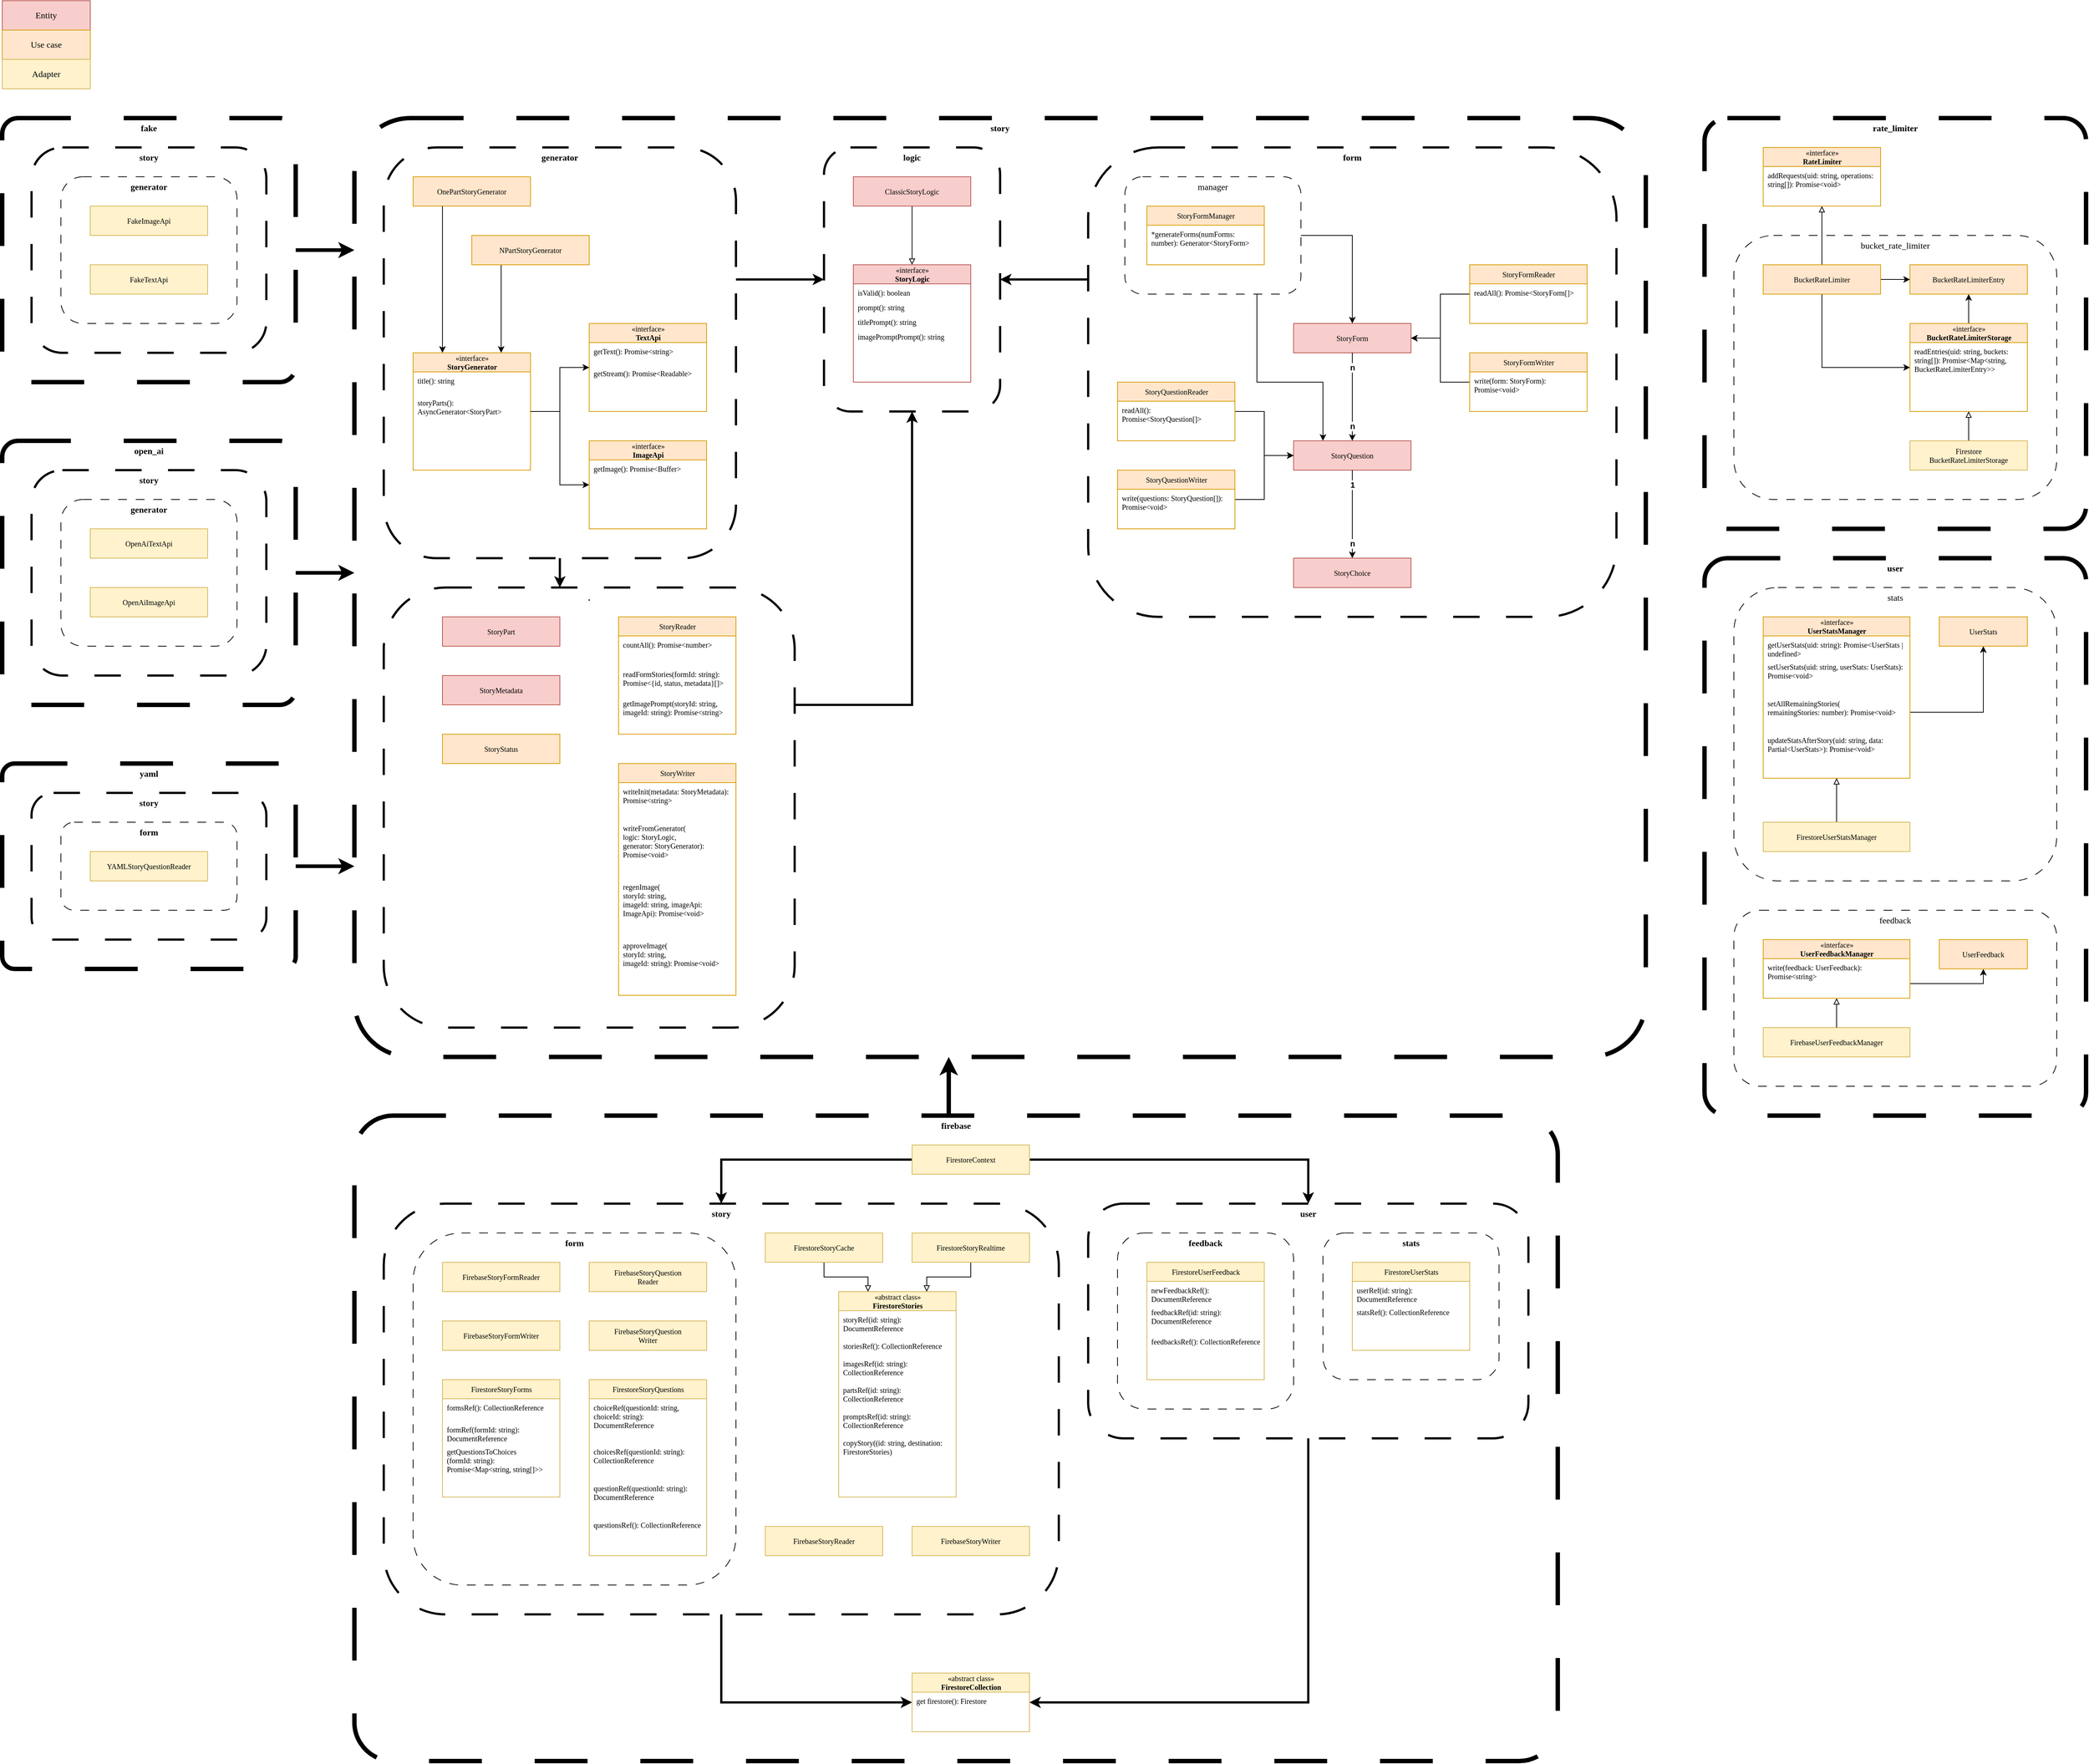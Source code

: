 <mxfile version="21.6.8" type="device">
  <diagram name="Page-1" id="c4acf3e9-155e-7222-9cf6-157b1a14988f">
    <mxGraphModel dx="2162" dy="239" grid="1" gridSize="10" guides="1" tooltips="1" connect="1" arrows="1" fold="1" page="1" pageScale="1" pageWidth="1654" pageHeight="1169" background="none" math="0" shadow="0">
      <root>
        <mxCell id="0" />
        <mxCell id="1" parent="0" />
        <mxCell id="mc0GokmXUKWkyvZYSWRq-21" style="edgeStyle=orthogonalEdgeStyle;rounded=0;orthogonalLoop=1;jettySize=auto;html=1;exitX=1;exitY=0.5;exitDx=0;exitDy=0;strokeWidth=5;" parent="1" source="mc0GokmXUKWkyvZYSWRq-2" target="NEYpnTMuI-v8KFKIFSat-58" edge="1">
          <mxGeometry relative="1" as="geometry">
            <Array as="points">
              <mxPoint x="470" y="340" />
              <mxPoint x="470" y="340" />
            </Array>
          </mxGeometry>
        </mxCell>
        <mxCell id="mc0GokmXUKWkyvZYSWRq-2" value="fake" style="rounded=1;whiteSpace=wrap;html=1;fillColor=none;dashed=1;dashPattern=12 12;labelBackgroundColor=none;strokeWidth=6;fontStyle=1;fontFamily=Lucida Console;verticalAlign=top;arcSize=6;" parent="1" vertex="1">
          <mxGeometry y="160" width="400" height="360" as="geometry" />
        </mxCell>
        <mxCell id="NEYpnTMuI-v8KFKIFSat-58" value="story" style="rounded=1;whiteSpace=wrap;html=1;fillColor=none;dashed=1;dashPattern=12 12;labelBackgroundColor=none;strokeWidth=6;fontStyle=1;fontFamily=Lucida Console;verticalAlign=top;arcSize=6;movable=1;resizable=1;rotatable=1;deletable=1;editable=1;locked=0;connectable=1;" parent="1" vertex="1">
          <mxGeometry x="480" y="160" width="1760" height="1280" as="geometry" />
        </mxCell>
        <mxCell id="24NqbiVkr3B1c7BFda1W-1" value="" style="group" parent="1" vertex="1" connectable="0">
          <mxGeometry x="1120" y="200" width="240" height="360" as="geometry" />
        </mxCell>
        <mxCell id="amye7OmJLZNDjV6ip3Ak-1" value="&lt;font face=&quot;Lucida Console&quot;&gt;logic&lt;/font&gt;" style="rounded=1;whiteSpace=wrap;html=1;fillColor=none;dashed=1;dashPattern=12 12;labelBackgroundColor=none;strokeWidth=3;verticalAlign=top;fontStyle=1" parent="24NqbiVkr3B1c7BFda1W-1" vertex="1">
          <mxGeometry width="240" height="360" as="geometry" />
        </mxCell>
        <mxCell id="Bs-Myq2eg4jCL4Yb1lq2-74" value="«interface»&lt;br&gt;&lt;b&gt;StoryLogic&lt;/b&gt;" style="swimlane;html=1;fontStyle=0;childLayout=stackLayout;horizontal=1;startSize=26;horizontalStack=0;resizeParent=1;resizeLast=0;collapsible=1;marginBottom=0;swimlaneFillColor=#ffffff;rounded=0;shadow=0;comic=0;labelBackgroundColor=none;strokeWidth=1;fontFamily=Lucida Console;fontSize=10;align=center;fillColor=#f8cecc;strokeColor=#b85450;" parent="24NqbiVkr3B1c7BFda1W-1" vertex="1">
          <mxGeometry x="40" y="160" width="160" height="160" as="geometry">
            <mxRectangle x="360" y="360" width="130" height="30" as="alternateBounds" />
          </mxGeometry>
        </mxCell>
        <mxCell id="Bs-Myq2eg4jCL4Yb1lq2-98" value="&lt;font style=&quot;font-size: 10px;&quot;&gt;isValid(): &lt;/font&gt;&lt;font style=&quot;font-size: 10px;&quot;&gt;boolean &lt;/font&gt;" style="text;strokeColor=none;fillColor=none;align=left;verticalAlign=top;spacingLeft=4;spacingRight=4;overflow=hidden;rotatable=0;points=[[0,0.5],[1,0.5]];portConstraint=eastwest;whiteSpace=wrap;html=1;fontFamily=Lucida Console;fontSize=10;labelBackgroundColor=none;" parent="Bs-Myq2eg4jCL4Yb1lq2-74" vertex="1">
          <mxGeometry y="26" width="160" height="20" as="geometry" />
        </mxCell>
        <mxCell id="Bs-Myq2eg4jCL4Yb1lq2-76" value="&lt;div style=&quot;font-size: 10px;&quot;&gt;&lt;font style=&quot;font-size: 10px;&quot;&gt;prompt(): string&lt;br&gt;&lt;/font&gt;&lt;/div&gt;" style="text;strokeColor=none;fillColor=none;align=left;verticalAlign=top;spacingLeft=4;spacingRight=4;overflow=hidden;rotatable=0;points=[[0,0.5],[1,0.5]];portConstraint=eastwest;whiteSpace=wrap;html=1;fontFamily=Lucida Console;fontSize=10;labelBackgroundColor=none;" parent="Bs-Myq2eg4jCL4Yb1lq2-74" vertex="1">
          <mxGeometry y="46" width="160" height="20" as="geometry" />
        </mxCell>
        <mxCell id="Bs-Myq2eg4jCL4Yb1lq2-75" value="&lt;div style=&quot;font-size: 10px;&quot;&gt;&lt;font style=&quot;font-size: 10px;&quot;&gt;titlePrompt(): string&lt;br style=&quot;font-size: 10px;&quot;&gt;&lt;/font&gt;&lt;/div&gt;" style="text;strokeColor=none;fillColor=none;align=left;verticalAlign=top;spacingLeft=4;spacingRight=4;overflow=hidden;rotatable=0;points=[[0,0.5],[1,0.5]];portConstraint=eastwest;whiteSpace=wrap;html=1;fontFamily=Lucida Console;fontSize=10;labelBackgroundColor=none;" parent="Bs-Myq2eg4jCL4Yb1lq2-74" vertex="1">
          <mxGeometry y="66" width="160" height="20" as="geometry" />
        </mxCell>
        <mxCell id="Bs-Myq2eg4jCL4Yb1lq2-77" value="&lt;div style=&quot;font-size: 10px;&quot;&gt;&lt;font style=&quot;font-size: 10px;&quot;&gt;imagePromptPrompt(): string&lt;br&gt;&lt;/font&gt;&lt;/div&gt;" style="text;strokeColor=none;fillColor=none;align=left;verticalAlign=top;spacingLeft=4;spacingRight=4;overflow=hidden;rotatable=0;points=[[0,0.5],[1,0.5]];portConstraint=eastwest;whiteSpace=wrap;html=1;fontFamily=Lucida Console;fontSize=10;labelBackgroundColor=none;" parent="Bs-Myq2eg4jCL4Yb1lq2-74" vertex="1">
          <mxGeometry y="86" width="160" height="40" as="geometry" />
        </mxCell>
        <mxCell id="Bs-Myq2eg4jCL4Yb1lq2-169" style="edgeStyle=orthogonalEdgeStyle;rounded=0;orthogonalLoop=1;jettySize=auto;html=1;exitX=0.5;exitY=1;exitDx=0;exitDy=0;entryX=0.5;entryY=0;entryDx=0;entryDy=0;endArrow=block;endFill=0;" parent="24NqbiVkr3B1c7BFda1W-1" source="Bs-Myq2eg4jCL4Yb1lq2-123" target="Bs-Myq2eg4jCL4Yb1lq2-74" edge="1">
          <mxGeometry relative="1" as="geometry">
            <Array as="points" />
          </mxGeometry>
        </mxCell>
        <mxCell id="Bs-Myq2eg4jCL4Yb1lq2-123" value="&lt;font style=&quot;font-size: 10px;&quot;&gt;ClassicStoryLogic&lt;/font&gt;" style="html=1;whiteSpace=wrap;fontFamily=Lucida Console;labelBackgroundColor=none;fillColor=#f8cecc;strokeColor=#b85450;" parent="24NqbiVkr3B1c7BFda1W-1" vertex="1">
          <mxGeometry x="40" y="40" width="160" height="40" as="geometry" />
        </mxCell>
        <mxCell id="Bs-Myq2eg4jCL4Yb1lq2-201" value="Entity" style="html=1;whiteSpace=wrap;fontFamily=Lucida Console;labelBackgroundColor=none;fillColor=#f8cecc;strokeColor=#b85450;" parent="1" vertex="1">
          <mxGeometry width="120" height="40" as="geometry" />
        </mxCell>
        <mxCell id="Bs-Myq2eg4jCL4Yb1lq2-202" value="Use case" style="html=1;whiteSpace=wrap;fontFamily=Lucida Console;labelBackgroundColor=none;fillColor=#ffe6cc;strokeColor=#d79b00;" parent="1" vertex="1">
          <mxGeometry y="40" width="120" height="40" as="geometry" />
        </mxCell>
        <mxCell id="Bs-Myq2eg4jCL4Yb1lq2-203" value="Adapter" style="html=1;whiteSpace=wrap;fontFamily=Lucida Console;labelBackgroundColor=none;fillColor=#fff2cc;strokeColor=#d6b656;" parent="1" vertex="1">
          <mxGeometry y="80" width="120" height="40" as="geometry" />
        </mxCell>
        <mxCell id="NEYpnTMuI-v8KFKIFSat-59" value="&lt;div&gt;rate_limiter&lt;/div&gt;" style="rounded=1;whiteSpace=wrap;html=1;fillColor=none;dashed=1;dashPattern=12 12;labelBackgroundColor=none;strokeWidth=6;fontStyle=1;fontFamily=Lucida Console;verticalAlign=top;arcSize=6;" parent="1" vertex="1">
          <mxGeometry x="2320" y="160" width="520" height="560" as="geometry" />
        </mxCell>
        <mxCell id="NEYpnTMuI-v8KFKIFSat-61" value="«interface»&lt;br&gt;&lt;b&gt;RateLimiter&lt;/b&gt;&lt;br&gt;&lt;b&gt;&lt;/b&gt;" style="swimlane;html=1;fontStyle=0;childLayout=stackLayout;horizontal=1;startSize=26;horizontalStack=0;resizeParent=1;resizeLast=0;collapsible=1;marginBottom=0;swimlaneFillColor=#ffffff;rounded=0;shadow=0;comic=0;labelBackgroundColor=none;strokeWidth=1;fontFamily=Lucida Console;fontSize=10;align=center;fillColor=#ffe6cc;strokeColor=#d79b00;" parent="1" vertex="1">
          <mxGeometry x="2400" y="200" width="160" height="80" as="geometry">
            <mxRectangle x="360" y="360" width="130" height="30" as="alternateBounds" />
          </mxGeometry>
        </mxCell>
        <mxCell id="NEYpnTMuI-v8KFKIFSat-62" value="&lt;div style=&quot;font-size: 10px;&quot;&gt;&lt;font style=&quot;font-size: 10px;&quot;&gt;addRequests(uid: string, operations: string[]): &lt;/font&gt;&lt;font style=&quot;font-size: 10px;&quot;&gt;Promise&amp;lt;void&amp;gt;&lt;/font&gt;&lt;/div&gt;" style="text;strokeColor=none;fillColor=none;align=left;verticalAlign=top;spacingLeft=4;spacingRight=4;overflow=hidden;rotatable=0;points=[[0,0.5],[1,0.5]];portConstraint=eastwest;whiteSpace=wrap;html=1;fontFamily=Lucida Console;fontSize=10;labelBackgroundColor=none;" parent="NEYpnTMuI-v8KFKIFSat-61" vertex="1">
          <mxGeometry y="26" width="160" height="50" as="geometry" />
        </mxCell>
        <mxCell id="NEYpnTMuI-v8KFKIFSat-64" value="&lt;div&gt;bucket_rate_limiter&lt;/div&gt;" style="rounded=1;whiteSpace=wrap;html=1;fillColor=none;dashed=1;dashPattern=12 12;labelBackgroundColor=none;verticalAlign=top;fontFamily=Lucida Console;" parent="1" vertex="1">
          <mxGeometry x="2360" y="320" width="440" height="360" as="geometry" />
        </mxCell>
        <mxCell id="NEYpnTMuI-v8KFKIFSat-71" style="edgeStyle=orthogonalEdgeStyle;rounded=0;orthogonalLoop=1;jettySize=auto;html=1;exitX=0.5;exitY=0;exitDx=0;exitDy=0;endArrow=block;endFill=0;" parent="1" source="NEYpnTMuI-v8KFKIFSat-65" target="NEYpnTMuI-v8KFKIFSat-61" edge="1">
          <mxGeometry relative="1" as="geometry" />
        </mxCell>
        <mxCell id="NEYpnTMuI-v8KFKIFSat-77" style="edgeStyle=orthogonalEdgeStyle;rounded=0;orthogonalLoop=1;jettySize=auto;html=1;exitX=0.5;exitY=1;exitDx=0;exitDy=0;" parent="1" source="NEYpnTMuI-v8KFKIFSat-65" target="NEYpnTMuI-v8KFKIFSat-68" edge="1">
          <mxGeometry relative="1" as="geometry">
            <Array as="points">
              <mxPoint x="2480" y="500" />
            </Array>
          </mxGeometry>
        </mxCell>
        <mxCell id="NEYpnTMuI-v8KFKIFSat-78" style="edgeStyle=orthogonalEdgeStyle;rounded=0;orthogonalLoop=1;jettySize=auto;html=1;exitX=1;exitY=0.5;exitDx=0;exitDy=0;entryX=0;entryY=0.5;entryDx=0;entryDy=0;" parent="1" source="NEYpnTMuI-v8KFKIFSat-65" target="NEYpnTMuI-v8KFKIFSat-66" edge="1">
          <mxGeometry relative="1" as="geometry" />
        </mxCell>
        <mxCell id="NEYpnTMuI-v8KFKIFSat-65" value="BucketRateLimiter" style="html=1;whiteSpace=wrap;fontFamily=Lucida Console;fontSize=10;labelBackgroundColor=none;fillColor=#ffe6cc;strokeColor=#d79b00;" parent="1" vertex="1">
          <mxGeometry x="2400" y="360" width="160" height="40" as="geometry" />
        </mxCell>
        <mxCell id="NEYpnTMuI-v8KFKIFSat-66" value="BucketRateLimiterEntry" style="html=1;whiteSpace=wrap;fontFamily=Lucida Console;fontSize=10;labelBackgroundColor=none;fillColor=#ffe6cc;strokeColor=#d79b00;" parent="1" vertex="1">
          <mxGeometry x="2600" y="360" width="160" height="40" as="geometry" />
        </mxCell>
        <mxCell id="NEYpnTMuI-v8KFKIFSat-72" style="edgeStyle=orthogonalEdgeStyle;rounded=0;orthogonalLoop=1;jettySize=auto;html=1;exitX=0.5;exitY=0;exitDx=0;exitDy=0;" parent="1" source="NEYpnTMuI-v8KFKIFSat-68" target="NEYpnTMuI-v8KFKIFSat-66" edge="1">
          <mxGeometry relative="1" as="geometry" />
        </mxCell>
        <mxCell id="NEYpnTMuI-v8KFKIFSat-68" value="«interface»&lt;br&gt;&lt;b&gt;BucketRateLimiterStorage&lt;/b&gt;&lt;br&gt;&lt;b&gt;&lt;/b&gt;" style="swimlane;html=1;fontStyle=0;childLayout=stackLayout;horizontal=1;startSize=26;horizontalStack=0;resizeParent=1;resizeLast=0;collapsible=1;marginBottom=0;swimlaneFillColor=#ffffff;rounded=0;shadow=0;comic=0;labelBackgroundColor=none;strokeWidth=1;fontFamily=Lucida Console;fontSize=10;align=center;fillColor=#ffe6cc;strokeColor=#d79b00;" parent="1" vertex="1">
          <mxGeometry x="2600" y="440" width="160" height="120" as="geometry">
            <mxRectangle x="360" y="360" width="130" height="30" as="alternateBounds" />
          </mxGeometry>
        </mxCell>
        <mxCell id="NEYpnTMuI-v8KFKIFSat-69" value="readEntries(uid: string, buckets: string[]): Promise&amp;lt;Map&amp;lt;string, BucketRateLimiterEntry&amp;gt;&amp;gt;" style="text;strokeColor=none;fillColor=none;align=left;verticalAlign=top;spacingLeft=4;spacingRight=4;overflow=hidden;rotatable=0;points=[[0,0.5],[1,0.5]];portConstraint=eastwest;whiteSpace=wrap;html=1;fontFamily=Lucida Console;fontSize=10;labelBackgroundColor=none;" parent="NEYpnTMuI-v8KFKIFSat-68" vertex="1">
          <mxGeometry y="26" width="160" height="70" as="geometry" />
        </mxCell>
        <mxCell id="NEYpnTMuI-v8KFKIFSat-74" style="edgeStyle=orthogonalEdgeStyle;rounded=0;orthogonalLoop=1;jettySize=auto;html=1;exitX=0.5;exitY=0;exitDx=0;exitDy=0;endArrow=block;endFill=0;" parent="1" source="NEYpnTMuI-v8KFKIFSat-70" target="NEYpnTMuI-v8KFKIFSat-68" edge="1">
          <mxGeometry relative="1" as="geometry" />
        </mxCell>
        <mxCell id="NEYpnTMuI-v8KFKIFSat-70" value="Firestore&lt;br&gt;BucketRateLimiterStorage" style="html=1;whiteSpace=wrap;fontFamily=Lucida Console;fontSize=10;labelBackgroundColor=none;fillColor=#fff2cc;strokeColor=#d6b656;" parent="1" vertex="1">
          <mxGeometry x="2600" y="600" width="160" height="40" as="geometry" />
        </mxCell>
        <mxCell id="NEYpnTMuI-v8KFKIFSat-79" value="user" style="rounded=1;whiteSpace=wrap;html=1;fillColor=none;dashed=1;dashPattern=12 12;labelBackgroundColor=none;strokeWidth=6;fontStyle=1;fontFamily=Lucida Console;verticalAlign=top;arcSize=6;" parent="1" vertex="1">
          <mxGeometry x="2320" y="760" width="520" height="760" as="geometry" />
        </mxCell>
        <mxCell id="NEYpnTMuI-v8KFKIFSat-82" value="stats" style="rounded=1;whiteSpace=wrap;html=1;fillColor=none;dashed=1;dashPattern=12 12;labelBackgroundColor=none;verticalAlign=top;fontFamily=Lucida Console;" parent="1" vertex="1">
          <mxGeometry x="2360" y="800" width="440" height="400" as="geometry" />
        </mxCell>
        <mxCell id="NEYpnTMuI-v8KFKIFSat-87" value="UserStats" style="html=1;whiteSpace=wrap;fontFamily=Lucida Console;fontSize=10;labelBackgroundColor=none;fillColor=#ffe6cc;strokeColor=#d79b00;" parent="1" vertex="1">
          <mxGeometry x="2640" y="840" width="120" height="40" as="geometry" />
        </mxCell>
        <mxCell id="NEYpnTMuI-v8KFKIFSat-88" style="edgeStyle=orthogonalEdgeStyle;rounded=0;orthogonalLoop=1;jettySize=auto;html=1;" parent="1" source="NEYpnTMuI-v8KFKIFSat-89" target="NEYpnTMuI-v8KFKIFSat-87" edge="1">
          <mxGeometry relative="1" as="geometry">
            <Array as="points">
              <mxPoint x="2700" y="970" />
            </Array>
          </mxGeometry>
        </mxCell>
        <mxCell id="NEYpnTMuI-v8KFKIFSat-89" value="«interface»&lt;br&gt;&lt;b&gt;UserStatsManager&lt;/b&gt;&lt;br&gt;&lt;b&gt;&lt;/b&gt;" style="swimlane;html=1;fontStyle=0;childLayout=stackLayout;horizontal=1;startSize=26;horizontalStack=0;resizeParent=1;resizeLast=0;collapsible=1;marginBottom=0;swimlaneFillColor=#ffffff;rounded=0;shadow=0;comic=0;labelBackgroundColor=none;strokeWidth=1;fontFamily=Lucida Console;fontSize=10;align=center;fillColor=#ffe6cc;strokeColor=#d79b00;" parent="1" vertex="1">
          <mxGeometry x="2400" y="840" width="200" height="220" as="geometry">
            <mxRectangle x="360" y="360" width="130" height="30" as="alternateBounds" />
          </mxGeometry>
        </mxCell>
        <mxCell id="NEYpnTMuI-v8KFKIFSat-90" value="getUserStats(uid: string): Promise&amp;lt;UserStats | undefined&amp;gt;" style="text;strokeColor=none;fillColor=none;align=left;verticalAlign=top;spacingLeft=4;spacingRight=4;overflow=hidden;rotatable=0;points=[[0,0.5],[1,0.5]];portConstraint=eastwest;whiteSpace=wrap;html=1;fontFamily=Lucida Console;fontSize=10;labelBackgroundColor=none;" parent="NEYpnTMuI-v8KFKIFSat-89" vertex="1">
          <mxGeometry y="26" width="200" height="30" as="geometry" />
        </mxCell>
        <mxCell id="NEYpnTMuI-v8KFKIFSat-93" value="setUserStats(uid: string, userStats: UserStats): Promise&amp;lt;void&amp;gt;" style="text;strokeColor=none;fillColor=none;align=left;verticalAlign=top;spacingLeft=4;spacingRight=4;overflow=hidden;rotatable=0;points=[[0,0.5],[1,0.5]];portConstraint=eastwest;whiteSpace=wrap;html=1;fontFamily=Lucida Console;fontSize=10;labelBackgroundColor=none;" parent="NEYpnTMuI-v8KFKIFSat-89" vertex="1">
          <mxGeometry y="56" width="200" height="50" as="geometry" />
        </mxCell>
        <mxCell id="NEYpnTMuI-v8KFKIFSat-94" value="setAllRemainingStories(&lt;br&gt;remainingStories: number): Promise&amp;lt;void&amp;gt;" style="text;strokeColor=none;fillColor=none;align=left;verticalAlign=top;spacingLeft=4;spacingRight=4;overflow=hidden;rotatable=0;points=[[0,0.5],[1,0.5]];portConstraint=eastwest;whiteSpace=wrap;html=1;fontFamily=Lucida Console;fontSize=10;labelBackgroundColor=none;" parent="NEYpnTMuI-v8KFKIFSat-89" vertex="1">
          <mxGeometry y="106" width="200" height="50" as="geometry" />
        </mxCell>
        <mxCell id="NEYpnTMuI-v8KFKIFSat-95" value="updateStatsAfterStory(uid: string, data: Partial&amp;lt;UserStats&amp;gt;): Promise&amp;lt;void&amp;gt;" style="text;strokeColor=none;fillColor=none;align=left;verticalAlign=top;spacingLeft=4;spacingRight=4;overflow=hidden;rotatable=0;points=[[0,0.5],[1,0.5]];portConstraint=eastwest;whiteSpace=wrap;html=1;fontFamily=Lucida Console;fontSize=10;labelBackgroundColor=none;" parent="NEYpnTMuI-v8KFKIFSat-89" vertex="1">
          <mxGeometry y="156" width="200" height="60" as="geometry" />
        </mxCell>
        <mxCell id="NEYpnTMuI-v8KFKIFSat-97" style="edgeStyle=orthogonalEdgeStyle;rounded=0;orthogonalLoop=1;jettySize=auto;html=1;exitX=0.5;exitY=0;exitDx=0;exitDy=0;endArrow=block;endFill=0;" parent="1" source="NEYpnTMuI-v8KFKIFSat-96" target="NEYpnTMuI-v8KFKIFSat-89" edge="1">
          <mxGeometry relative="1" as="geometry" />
        </mxCell>
        <mxCell id="NEYpnTMuI-v8KFKIFSat-96" value="FirestoreUserStatsManager" style="html=1;whiteSpace=wrap;fontFamily=Lucida Console;fontSize=10;labelBackgroundColor=none;fillColor=#fff2cc;strokeColor=#d6b656;" parent="1" vertex="1">
          <mxGeometry x="2400" y="1120" width="200" height="40" as="geometry" />
        </mxCell>
        <mxCell id="tfSTd8WoHoYFsNrvzpfn-1" value="feedback" style="rounded=1;whiteSpace=wrap;html=1;fillColor=none;dashed=1;dashPattern=12 12;labelBackgroundColor=none;verticalAlign=top;fontFamily=Lucida Console;" parent="1" vertex="1">
          <mxGeometry x="2360" y="1240" width="440" height="240" as="geometry" />
        </mxCell>
        <mxCell id="tfSTd8WoHoYFsNrvzpfn-2" value="FirebaseUserFeedbackManager" style="html=1;whiteSpace=wrap;fontFamily=Lucida Console;fontSize=10;labelBackgroundColor=none;fillColor=#fff2cc;strokeColor=#d6b656;" parent="1" vertex="1">
          <mxGeometry x="2400" y="1400" width="200" height="40" as="geometry" />
        </mxCell>
        <mxCell id="tfSTd8WoHoYFsNrvzpfn-3" style="edgeStyle=orthogonalEdgeStyle;rounded=0;orthogonalLoop=1;jettySize=auto;html=1;exitX=0.5;exitY=0;exitDx=0;exitDy=0;endArrow=block;endFill=0;" parent="1" source="tfSTd8WoHoYFsNrvzpfn-2" target="tfSTd8WoHoYFsNrvzpfn-5" edge="1">
          <mxGeometry relative="1" as="geometry" />
        </mxCell>
        <mxCell id="tfSTd8WoHoYFsNrvzpfn-4" style="edgeStyle=orthogonalEdgeStyle;rounded=0;orthogonalLoop=1;jettySize=auto;html=1;exitX=0.992;exitY=1.059;exitDx=0;exitDy=0;exitPerimeter=0;" parent="1" source="tfSTd8WoHoYFsNrvzpfn-6" target="tfSTd8WoHoYFsNrvzpfn-10" edge="1">
          <mxGeometry relative="1" as="geometry">
            <Array as="points">
              <mxPoint x="2600" y="1340" />
              <mxPoint x="2700" y="1340" />
            </Array>
          </mxGeometry>
        </mxCell>
        <mxCell id="tfSTd8WoHoYFsNrvzpfn-5" value="«interface»&lt;br&gt;&lt;b&gt;UserFeedbackManager&lt;/b&gt;&lt;br&gt;&lt;b&gt;&lt;/b&gt;" style="swimlane;html=1;fontStyle=0;childLayout=stackLayout;horizontal=1;startSize=26;horizontalStack=0;resizeParent=1;resizeLast=0;collapsible=1;marginBottom=0;swimlaneFillColor=#ffffff;rounded=0;shadow=0;comic=0;labelBackgroundColor=none;strokeWidth=1;fontFamily=Lucida Console;fontSize=10;align=center;fillColor=#ffe6cc;strokeColor=#d79b00;" parent="1" vertex="1">
          <mxGeometry x="2400" y="1280" width="200" height="80" as="geometry">
            <mxRectangle x="360" y="360" width="130" height="30" as="alternateBounds" />
          </mxGeometry>
        </mxCell>
        <mxCell id="tfSTd8WoHoYFsNrvzpfn-6" value="write(feedback: UserFeedback): Promise&amp;lt;string&amp;gt;" style="text;strokeColor=none;fillColor=none;align=left;verticalAlign=top;spacingLeft=4;spacingRight=4;overflow=hidden;rotatable=0;points=[[0,0.5],[1,0.5]];portConstraint=eastwest;whiteSpace=wrap;html=1;fontFamily=Lucida Console;fontSize=10;labelBackgroundColor=none;" parent="tfSTd8WoHoYFsNrvzpfn-5" vertex="1">
          <mxGeometry y="26" width="200" height="30" as="geometry" />
        </mxCell>
        <mxCell id="tfSTd8WoHoYFsNrvzpfn-10" value="UserFeedback" style="html=1;whiteSpace=wrap;fontFamily=Lucida Console;fontSize=10;labelBackgroundColor=none;fillColor=#ffe6cc;strokeColor=#d79b00;" parent="1" vertex="1">
          <mxGeometry x="2640" y="1280" width="120" height="40" as="geometry" />
        </mxCell>
        <mxCell id="24NqbiVkr3B1c7BFda1W-17" value="" style="group" parent="1" vertex="1" connectable="0">
          <mxGeometry x="1480" y="200" width="720" height="640" as="geometry" />
        </mxCell>
        <mxCell id="OYtVA2WaH8Vv7Cw-wJHw-3" value="manager" style="rounded=1;whiteSpace=wrap;html=1;fillColor=none;dashed=1;dashPattern=12 12;labelBackgroundColor=none;fontFamily=Lucida Console;verticalAlign=top;" parent="24NqbiVkr3B1c7BFda1W-17" vertex="1">
          <mxGeometry x="50" y="40" width="240" height="160" as="geometry" />
        </mxCell>
        <mxCell id="x65AcK3bx5p5Rzhw1ggr-1" value="form" style="rounded=1;whiteSpace=wrap;html=1;fillColor=none;dashed=1;dashPattern=12 12;labelBackgroundColor=none;strokeWidth=3;verticalAlign=top;fontStyle=1;fontFamily=Lucida Console;" parent="24NqbiVkr3B1c7BFda1W-17" vertex="1">
          <mxGeometry width="720" height="640" as="geometry" />
        </mxCell>
        <mxCell id="amye7OmJLZNDjV6ip3Ak-3" value="StoryChoice" style="html=1;whiteSpace=wrap;fontFamily=Lucida Console;fontSize=10;labelBackgroundColor=none;fillColor=#f8cecc;strokeColor=#b85450;" parent="24NqbiVkr3B1c7BFda1W-17" vertex="1">
          <mxGeometry x="280" y="560" width="160" height="40" as="geometry" />
        </mxCell>
        <mxCell id="amye7OmJLZNDjV6ip3Ak-4" value="StoryQuestion" style="html=1;whiteSpace=wrap;fontFamily=Lucida Console;fontSize=10;labelBackgroundColor=none;fillColor=#f8cecc;strokeColor=#b85450;" parent="24NqbiVkr3B1c7BFda1W-17" vertex="1">
          <mxGeometry x="280" y="400" width="160" height="40" as="geometry" />
        </mxCell>
        <mxCell id="amye7OmJLZNDjV6ip3Ak-5" value="StoryForm" style="html=1;whiteSpace=wrap;fontFamily=Lucida Console;fontSize=10;labelBackgroundColor=none;fillColor=#f8cecc;strokeColor=#b85450;" parent="24NqbiVkr3B1c7BFda1W-17" vertex="1">
          <mxGeometry x="280" y="240" width="160" height="40" as="geometry" />
        </mxCell>
        <mxCell id="jq6OmlErKrcgIsSsF2Ey-133" style="edgeStyle=orthogonalEdgeStyle;rounded=0;orthogonalLoop=1;jettySize=auto;html=1;" parent="24NqbiVkr3B1c7BFda1W-17" source="NEYpnTMuI-v8KFKIFSat-3" target="amye7OmJLZNDjV6ip3Ak-5" edge="1">
          <mxGeometry relative="1" as="geometry" />
        </mxCell>
        <mxCell id="NEYpnTMuI-v8KFKIFSat-3" value="StoryFormReader" style="swimlane;html=1;fontStyle=0;childLayout=stackLayout;horizontal=1;startSize=26;horizontalStack=0;resizeParent=1;resizeLast=0;collapsible=1;marginBottom=0;swimlaneFillColor=#ffffff;rounded=0;shadow=0;comic=0;labelBackgroundColor=none;strokeWidth=1;fontFamily=Lucida Console;fontSize=10;align=center;fillColor=#ffe6cc;strokeColor=#d79b00;" parent="24NqbiVkr3B1c7BFda1W-17" vertex="1">
          <mxGeometry x="520" y="160" width="160" height="80" as="geometry">
            <mxRectangle x="160" y="1000" width="160" height="30" as="alternateBounds" />
          </mxGeometry>
        </mxCell>
        <mxCell id="NEYpnTMuI-v8KFKIFSat-4" value="readAll(): Promise&amp;lt;StoryForm[]&amp;gt;" style="text;strokeColor=none;fillColor=none;align=left;verticalAlign=top;spacingLeft=4;spacingRight=4;overflow=hidden;rotatable=0;points=[[0,0.5],[1,0.5]];portConstraint=eastwest;whiteSpace=wrap;html=1;fontFamily=Lucida Console;fontSize=10;labelBackgroundColor=none;" parent="NEYpnTMuI-v8KFKIFSat-3" vertex="1">
          <mxGeometry y="26" width="160" height="40" as="geometry" />
        </mxCell>
        <mxCell id="_wtHZT9hx7CZQyTQ2VEF-43" value="" style="endArrow=classic;html=1;endSize=6;startArrow=none;startSize=6;startFill=0;edgeStyle=orthogonalEdgeStyle;rounded=0;endFill=1;" parent="24NqbiVkr3B1c7BFda1W-17" source="amye7OmJLZNDjV6ip3Ak-4" target="amye7OmJLZNDjV6ip3Ak-3" edge="1">
          <mxGeometry relative="1" as="geometry">
            <mxPoint x="359.93" y="708" as="sourcePoint" />
            <mxPoint x="519.93" y="708" as="targetPoint" />
          </mxGeometry>
        </mxCell>
        <mxCell id="_wtHZT9hx7CZQyTQ2VEF-44" value="1" style="edgeLabel;resizable=0;html=1;align=center;verticalAlign=middle;labelBackgroundColor=default;fontStyle=1" parent="_wtHZT9hx7CZQyTQ2VEF-43" connectable="0" vertex="1">
          <mxGeometry relative="1" as="geometry">
            <mxPoint y="-40" as="offset" />
          </mxGeometry>
        </mxCell>
        <mxCell id="_wtHZT9hx7CZQyTQ2VEF-45" value="n" style="edgeLabel;resizable=0;html=1;align=center;verticalAlign=middle;labelBackgroundColor=default;fontStyle=1" parent="_wtHZT9hx7CZQyTQ2VEF-43" connectable="0" vertex="1">
          <mxGeometry relative="1" as="geometry">
            <mxPoint y="40" as="offset" />
          </mxGeometry>
        </mxCell>
        <mxCell id="jUhGebyDeFeCQYgqCY39-1" value="" style="endArrow=classic;html=1;endSize=6;startArrow=none;startSize=6;startFill=0;edgeStyle=orthogonalEdgeStyle;rounded=0;endFill=1;" parent="24NqbiVkr3B1c7BFda1W-17" source="amye7OmJLZNDjV6ip3Ak-5" target="amye7OmJLZNDjV6ip3Ak-4" edge="1">
          <mxGeometry relative="1" as="geometry">
            <mxPoint x="559.68" y="640" as="sourcePoint" />
            <mxPoint x="559.68" y="600" as="targetPoint" />
          </mxGeometry>
        </mxCell>
        <mxCell id="jUhGebyDeFeCQYgqCY39-2" value="n" style="edgeLabel;resizable=0;html=1;align=center;verticalAlign=middle;labelBackgroundColor=default;fontStyle=1" parent="jUhGebyDeFeCQYgqCY39-1" connectable="0" vertex="1">
          <mxGeometry relative="1" as="geometry">
            <mxPoint y="-40" as="offset" />
          </mxGeometry>
        </mxCell>
        <mxCell id="jUhGebyDeFeCQYgqCY39-3" value="n" style="edgeLabel;resizable=0;html=1;align=center;verticalAlign=middle;labelBackgroundColor=default;fontStyle=1" parent="jUhGebyDeFeCQYgqCY39-1" connectable="0" vertex="1">
          <mxGeometry relative="1" as="geometry">
            <mxPoint y="40" as="offset" />
          </mxGeometry>
        </mxCell>
        <mxCell id="jq6OmlErKrcgIsSsF2Ey-135" style="edgeStyle=orthogonalEdgeStyle;rounded=0;orthogonalLoop=1;jettySize=auto;html=1;" parent="24NqbiVkr3B1c7BFda1W-17" source="jq6OmlErKrcgIsSsF2Ey-127" target="amye7OmJLZNDjV6ip3Ak-4" edge="1">
          <mxGeometry relative="1" as="geometry" />
        </mxCell>
        <mxCell id="jq6OmlErKrcgIsSsF2Ey-127" value="StoryQuestionReader" style="swimlane;html=1;fontStyle=0;childLayout=stackLayout;horizontal=1;startSize=26;horizontalStack=0;resizeParent=1;resizeLast=0;collapsible=1;marginBottom=0;swimlaneFillColor=#ffffff;rounded=0;shadow=0;comic=0;labelBackgroundColor=none;strokeWidth=1;fontFamily=Lucida Console;fontSize=10;align=center;fillColor=#ffe6cc;strokeColor=#d79b00;" parent="24NqbiVkr3B1c7BFda1W-17" vertex="1">
          <mxGeometry x="40" y="320" width="160" height="80" as="geometry">
            <mxRectangle x="160" y="1000" width="160" height="30" as="alternateBounds" />
          </mxGeometry>
        </mxCell>
        <mxCell id="jq6OmlErKrcgIsSsF2Ey-128" value="readAll(): Promise&amp;lt;StoryQuestion[]&amp;gt;" style="text;strokeColor=none;fillColor=none;align=left;verticalAlign=top;spacingLeft=4;spacingRight=4;overflow=hidden;rotatable=0;points=[[0,0.5],[1,0.5]];portConstraint=eastwest;whiteSpace=wrap;html=1;fontFamily=Lucida Console;fontSize=10;labelBackgroundColor=none;" parent="jq6OmlErKrcgIsSsF2Ey-127" vertex="1">
          <mxGeometry y="26" width="160" height="40" as="geometry" />
        </mxCell>
        <mxCell id="jq6OmlErKrcgIsSsF2Ey-136" style="edgeStyle=orthogonalEdgeStyle;rounded=0;orthogonalLoop=1;jettySize=auto;html=1;" parent="24NqbiVkr3B1c7BFda1W-17" source="jq6OmlErKrcgIsSsF2Ey-129" target="amye7OmJLZNDjV6ip3Ak-4" edge="1">
          <mxGeometry relative="1" as="geometry" />
        </mxCell>
        <mxCell id="jq6OmlErKrcgIsSsF2Ey-129" value="StoryQuestionWriter" style="swimlane;html=1;fontStyle=0;childLayout=stackLayout;horizontal=1;startSize=26;horizontalStack=0;resizeParent=1;resizeLast=0;collapsible=1;marginBottom=0;swimlaneFillColor=#ffffff;rounded=0;shadow=0;comic=0;labelBackgroundColor=none;strokeWidth=1;fontFamily=Lucida Console;fontSize=10;align=center;fillColor=#ffe6cc;strokeColor=#d79b00;" parent="24NqbiVkr3B1c7BFda1W-17" vertex="1">
          <mxGeometry x="40" y="440" width="160" height="80" as="geometry">
            <mxRectangle x="160" y="1000" width="160" height="30" as="alternateBounds" />
          </mxGeometry>
        </mxCell>
        <mxCell id="jq6OmlErKrcgIsSsF2Ey-130" value="write(questions: StoryQuestion[]): Promise&amp;lt;void&amp;gt;" style="text;strokeColor=none;fillColor=none;align=left;verticalAlign=top;spacingLeft=4;spacingRight=4;overflow=hidden;rotatable=0;points=[[0,0.5],[1,0.5]];portConstraint=eastwest;whiteSpace=wrap;html=1;fontFamily=Lucida Console;fontSize=10;labelBackgroundColor=none;" parent="jq6OmlErKrcgIsSsF2Ey-129" vertex="1">
          <mxGeometry y="26" width="160" height="40" as="geometry" />
        </mxCell>
        <mxCell id="jq6OmlErKrcgIsSsF2Ey-134" style="edgeStyle=orthogonalEdgeStyle;rounded=0;orthogonalLoop=1;jettySize=auto;html=1;" parent="24NqbiVkr3B1c7BFda1W-17" source="jq6OmlErKrcgIsSsF2Ey-131" target="amye7OmJLZNDjV6ip3Ak-5" edge="1">
          <mxGeometry relative="1" as="geometry" />
        </mxCell>
        <mxCell id="jq6OmlErKrcgIsSsF2Ey-131" value="StoryFormWriter" style="swimlane;html=1;fontStyle=0;childLayout=stackLayout;horizontal=1;startSize=26;horizontalStack=0;resizeParent=1;resizeLast=0;collapsible=1;marginBottom=0;swimlaneFillColor=#ffffff;rounded=0;shadow=0;comic=0;labelBackgroundColor=none;strokeWidth=1;fontFamily=Lucida Console;fontSize=10;align=center;fillColor=#ffe6cc;strokeColor=#d79b00;" parent="24NqbiVkr3B1c7BFda1W-17" vertex="1">
          <mxGeometry x="520" y="280" width="160" height="80" as="geometry">
            <mxRectangle x="160" y="1000" width="160" height="30" as="alternateBounds" />
          </mxGeometry>
        </mxCell>
        <mxCell id="jq6OmlErKrcgIsSsF2Ey-132" value="write(form: StoryForm): Promise&amp;lt;void&amp;gt;" style="text;strokeColor=none;fillColor=none;align=left;verticalAlign=top;spacingLeft=4;spacingRight=4;overflow=hidden;rotatable=0;points=[[0,0.5],[1,0.5]];portConstraint=eastwest;whiteSpace=wrap;html=1;fontFamily=Lucida Console;fontSize=10;labelBackgroundColor=none;" parent="jq6OmlErKrcgIsSsF2Ey-131" vertex="1">
          <mxGeometry y="26" width="160" height="40" as="geometry" />
        </mxCell>
        <mxCell id="OYtVA2WaH8Vv7Cw-wJHw-1" value="StoryFormManager" style="swimlane;html=1;fontStyle=0;childLayout=stackLayout;horizontal=1;startSize=26;horizontalStack=0;resizeParent=1;resizeLast=0;collapsible=1;marginBottom=0;swimlaneFillColor=#ffffff;rounded=0;shadow=0;comic=0;labelBackgroundColor=none;strokeWidth=1;fontFamily=Lucida Console;fontSize=10;align=center;fillColor=#ffe6cc;strokeColor=#d79b00;" parent="24NqbiVkr3B1c7BFda1W-17" vertex="1">
          <mxGeometry x="80" y="80" width="160" height="80" as="geometry">
            <mxRectangle x="160" y="1000" width="160" height="30" as="alternateBounds" />
          </mxGeometry>
        </mxCell>
        <mxCell id="OYtVA2WaH8Vv7Cw-wJHw-2" value="*generateForms(numForms: number): Generator&amp;lt;StoryForm&amp;gt;" style="text;strokeColor=none;fillColor=none;align=left;verticalAlign=top;spacingLeft=4;spacingRight=4;overflow=hidden;rotatable=0;points=[[0,0.5],[1,0.5]];portConstraint=eastwest;whiteSpace=wrap;html=1;fontFamily=Lucida Console;fontSize=10;labelBackgroundColor=none;" parent="OYtVA2WaH8Vv7Cw-wJHw-1" vertex="1">
          <mxGeometry y="26" width="160" height="40" as="geometry" />
        </mxCell>
        <mxCell id="OYtVA2WaH8Vv7Cw-wJHw-4" style="edgeStyle=orthogonalEdgeStyle;rounded=0;orthogonalLoop=1;jettySize=auto;html=1;exitX=1;exitY=0.5;exitDx=0;exitDy=0;entryX=0.5;entryY=0;entryDx=0;entryDy=0;" parent="24NqbiVkr3B1c7BFda1W-17" source="OYtVA2WaH8Vv7Cw-wJHw-3" target="amye7OmJLZNDjV6ip3Ak-5" edge="1">
          <mxGeometry relative="1" as="geometry" />
        </mxCell>
        <mxCell id="OYtVA2WaH8Vv7Cw-wJHw-5" style="edgeStyle=orthogonalEdgeStyle;rounded=0;orthogonalLoop=1;jettySize=auto;html=1;exitX=0.75;exitY=1;exitDx=0;exitDy=0;" parent="24NqbiVkr3B1c7BFda1W-17" source="OYtVA2WaH8Vv7Cw-wJHw-3" target="amye7OmJLZNDjV6ip3Ak-4" edge="1">
          <mxGeometry relative="1" as="geometry">
            <Array as="points">
              <mxPoint x="230" y="320" />
              <mxPoint x="320" y="320" />
            </Array>
          </mxGeometry>
        </mxCell>
        <mxCell id="24NqbiVkr3B1c7BFda1W-19" style="edgeStyle=orthogonalEdgeStyle;rounded=0;orthogonalLoop=1;jettySize=auto;html=1;strokeWidth=3;" parent="1" source="x65AcK3bx5p5Rzhw1ggr-1" target="amye7OmJLZNDjV6ip3Ak-1" edge="1">
          <mxGeometry relative="1" as="geometry">
            <Array as="points">
              <mxPoint x="1430" y="380" />
              <mxPoint x="1430" y="380" />
            </Array>
          </mxGeometry>
        </mxCell>
        <mxCell id="24NqbiVkr3B1c7BFda1W-20" style="edgeStyle=orthogonalEdgeStyle;rounded=0;orthogonalLoop=1;jettySize=auto;html=1;strokeWidth=3;" parent="1" source="NEYpnTMuI-v8KFKIFSat-30" target="amye7OmJLZNDjV6ip3Ak-1" edge="1">
          <mxGeometry relative="1" as="geometry">
            <Array as="points">
              <mxPoint x="1240" y="960" />
            </Array>
          </mxGeometry>
        </mxCell>
        <mxCell id="24NqbiVkr3B1c7BFda1W-21" style="edgeStyle=orthogonalEdgeStyle;rounded=0;orthogonalLoop=1;jettySize=auto;html=1;strokeWidth=3;" parent="1" source="Bs-Myq2eg4jCL4Yb1lq2-277" target="NEYpnTMuI-v8KFKIFSat-30" edge="1">
          <mxGeometry relative="1" as="geometry">
            <Array as="points">
              <mxPoint x="1080" y="890" />
              <mxPoint x="1080" y="890" />
            </Array>
          </mxGeometry>
        </mxCell>
        <mxCell id="mc0GokmXUKWkyvZYSWRq-1" value="story" style="rounded=1;whiteSpace=wrap;html=1;fillColor=none;dashed=1;dashPattern=12 12;labelBackgroundColor=none;strokeWidth=3;verticalAlign=top;fontStyle=1;fontFamily=Lucida Console;" parent="1" vertex="1">
          <mxGeometry x="40" y="200" width="320" height="280" as="geometry" />
        </mxCell>
        <mxCell id="mc0GokmXUKWkyvZYSWRq-3" value="generator" style="rounded=1;whiteSpace=wrap;html=1;fillColor=none;dashed=1;dashPattern=12 12;labelBackgroundColor=none;strokeWidth=1;fontStyle=1;fontFamily=Lucida Console;verticalAlign=top;" parent="1" vertex="1">
          <mxGeometry x="80" y="240" width="240" height="200" as="geometry" />
        </mxCell>
        <mxCell id="mc0GokmXUKWkyvZYSWRq-5" value="FakeImageApi" style="html=1;whiteSpace=wrap;fontFamily=Lucida Console;fontSize=10;labelBackgroundColor=none;fillColor=#fff2cc;strokeColor=#d6b656;" parent="1" vertex="1">
          <mxGeometry x="120" y="280" width="160" height="40" as="geometry" />
        </mxCell>
        <mxCell id="Bs-Myq2eg4jCL4Yb1lq2-46" value="FakeTextApi" style="html=1;whiteSpace=wrap;fontFamily=Lucida Console;fontSize=10;labelBackgroundColor=none;fillColor=#fff2cc;strokeColor=#d6b656;" parent="1" vertex="1">
          <mxGeometry x="120" y="360" width="160" height="40" as="geometry" />
        </mxCell>
        <mxCell id="mc0GokmXUKWkyvZYSWRq-22" style="edgeStyle=orthogonalEdgeStyle;shape=connector;rounded=0;orthogonalLoop=1;jettySize=auto;html=1;exitX=1;exitY=0.5;exitDx=0;exitDy=0;labelBackgroundColor=default;strokeColor=default;strokeWidth=5;fontFamily=Helvetica;fontSize=11;fontColor=default;endArrow=classic;" parent="1" source="mc0GokmXUKWkyvZYSWRq-6" target="NEYpnTMuI-v8KFKIFSat-58" edge="1">
          <mxGeometry relative="1" as="geometry">
            <Array as="points">
              <mxPoint x="460" y="780" />
              <mxPoint x="460" y="780" />
            </Array>
          </mxGeometry>
        </mxCell>
        <mxCell id="mc0GokmXUKWkyvZYSWRq-6" value="open_ai" style="rounded=1;whiteSpace=wrap;html=1;fillColor=none;dashed=1;dashPattern=12 12;labelBackgroundColor=none;strokeWidth=6;fontStyle=1;fontFamily=Lucida Console;verticalAlign=top;arcSize=6;" parent="1" vertex="1">
          <mxGeometry y="600" width="400" height="360" as="geometry" />
        </mxCell>
        <mxCell id="mc0GokmXUKWkyvZYSWRq-7" value="story" style="rounded=1;whiteSpace=wrap;html=1;fillColor=none;dashed=1;dashPattern=12 12;labelBackgroundColor=none;strokeWidth=3;verticalAlign=top;fontStyle=1;fontFamily=Lucida Console;" parent="1" vertex="1">
          <mxGeometry x="40" y="640" width="320" height="280" as="geometry" />
        </mxCell>
        <mxCell id="mc0GokmXUKWkyvZYSWRq-8" value="generator" style="rounded=1;whiteSpace=wrap;html=1;fillColor=none;dashed=1;dashPattern=12 12;labelBackgroundColor=none;strokeWidth=1;fontStyle=1;fontFamily=Lucida Console;verticalAlign=top;" parent="1" vertex="1">
          <mxGeometry x="80" y="680" width="240" height="200" as="geometry" />
        </mxCell>
        <mxCell id="mc0GokmXUKWkyvZYSWRq-9" value="OpenAiTextApi" style="html=1;whiteSpace=wrap;fontFamily=Lucida Console;fontSize=10;labelBackgroundColor=none;fillColor=#fff2cc;strokeColor=#d6b656;" parent="1" vertex="1">
          <mxGeometry x="120" y="720" width="160" height="40" as="geometry" />
        </mxCell>
        <mxCell id="mc0GokmXUKWkyvZYSWRq-10" value="OpenAiImageApi" style="html=1;whiteSpace=wrap;fontFamily=Lucida Console;fontSize=10;labelBackgroundColor=none;fillColor=#fff2cc;strokeColor=#d6b656;" parent="1" vertex="1">
          <mxGeometry x="120" y="800" width="160" height="40" as="geometry" />
        </mxCell>
        <mxCell id="mc0GokmXUKWkyvZYSWRq-13" value="" style="group" parent="1" vertex="1" connectable="0">
          <mxGeometry x="520" y="200" width="480" height="560" as="geometry" />
        </mxCell>
        <mxCell id="Bs-Myq2eg4jCL4Yb1lq2-277" value="generator" style="rounded=1;whiteSpace=wrap;html=1;fillColor=none;dashed=1;dashPattern=12 12;labelBackgroundColor=none;strokeWidth=3;verticalAlign=top;fontStyle=1;fontFamily=Lucida Console;" parent="mc0GokmXUKWkyvZYSWRq-13" vertex="1">
          <mxGeometry width="480" height="560" as="geometry" />
        </mxCell>
        <mxCell id="Bs-Myq2eg4jCL4Yb1lq2-53" value="OnePartStoryGenerator" style="html=1;whiteSpace=wrap;fontFamily=Lucida Console;fontSize=10;labelBackgroundColor=none;fillColor=#ffe6cc;strokeColor=#d79b00;" parent="mc0GokmXUKWkyvZYSWRq-13" vertex="1">
          <mxGeometry x="40" y="40" width="160" height="40" as="geometry" />
        </mxCell>
        <mxCell id="Bs-Myq2eg4jCL4Yb1lq2-210" value="«interface»&lt;br&gt;&lt;b&gt;StoryGenerator&lt;/b&gt;" style="swimlane;html=1;fontStyle=0;childLayout=stackLayout;horizontal=1;startSize=26;horizontalStack=0;resizeParent=1;resizeLast=0;collapsible=1;marginBottom=0;swimlaneFillColor=#ffffff;rounded=0;shadow=0;comic=0;labelBackgroundColor=none;strokeWidth=1;fontFamily=Lucida Console;fontSize=10;align=center;fillColor=#ffe6cc;strokeColor=#d79b00;" parent="mc0GokmXUKWkyvZYSWRq-13" vertex="1">
          <mxGeometry x="40" y="280" width="160" height="160" as="geometry">
            <mxRectangle x="360" y="360" width="130" height="30" as="alternateBounds" />
          </mxGeometry>
        </mxCell>
        <mxCell id="Bs-Myq2eg4jCL4Yb1lq2-211" value="&lt;div style=&quot;font-size: 10px;&quot;&gt;&lt;font style=&quot;font-size: 10px;&quot;&gt;title(): &lt;/font&gt;&lt;font style=&quot;font-size: 10px;&quot;&gt;string&lt;/font&gt;&lt;/div&gt;" style="text;strokeColor=none;fillColor=none;align=left;verticalAlign=top;spacingLeft=4;spacingRight=4;overflow=hidden;rotatable=0;points=[[0,0.5],[1,0.5]];portConstraint=eastwest;whiteSpace=wrap;html=1;fontFamily=Lucida Console;fontSize=10;labelBackgroundColor=none;" parent="Bs-Myq2eg4jCL4Yb1lq2-210" vertex="1">
          <mxGeometry y="26" width="160" height="30" as="geometry" />
        </mxCell>
        <mxCell id="Bs-Myq2eg4jCL4Yb1lq2-212" value="&lt;div style=&quot;font-size: 10px;&quot;&gt;&lt;font style=&quot;font-size: 10px;&quot;&gt;storyParts(): &lt;/font&gt;&lt;font style=&quot;font-size: 10px;&quot;&gt;AsyncGenerator&amp;lt;StoryPart&amp;gt;&lt;/font&gt;&lt;/div&gt;" style="text;strokeColor=none;fillColor=none;align=left;verticalAlign=top;spacingLeft=4;spacingRight=4;overflow=hidden;rotatable=0;points=[[0,0.5],[1,0.5]];portConstraint=eastwest;whiteSpace=wrap;html=1;fontFamily=Lucida Console;fontSize=10;labelBackgroundColor=none;" parent="Bs-Myq2eg4jCL4Yb1lq2-210" vertex="1">
          <mxGeometry y="56" width="160" height="30" as="geometry" />
        </mxCell>
        <mxCell id="amye7OmJLZNDjV6ip3Ak-21" style="edgeStyle=orthogonalEdgeStyle;rounded=0;orthogonalLoop=1;jettySize=auto;html=1;exitX=0.25;exitY=1;exitDx=0;exitDy=0;entryX=0.25;entryY=0;entryDx=0;entryDy=0;" parent="mc0GokmXUKWkyvZYSWRq-13" source="Bs-Myq2eg4jCL4Yb1lq2-53" target="Bs-Myq2eg4jCL4Yb1lq2-210" edge="1">
          <mxGeometry relative="1" as="geometry" />
        </mxCell>
        <mxCell id="amye7OmJLZNDjV6ip3Ak-22" style="edgeStyle=orthogonalEdgeStyle;rounded=0;orthogonalLoop=1;jettySize=auto;html=1;exitX=0.25;exitY=1;exitDx=0;exitDy=0;entryX=0.75;entryY=0;entryDx=0;entryDy=0;" parent="mc0GokmXUKWkyvZYSWRq-13" source="amye7OmJLZNDjV6ip3Ak-19" target="Bs-Myq2eg4jCL4Yb1lq2-210" edge="1">
          <mxGeometry relative="1" as="geometry" />
        </mxCell>
        <mxCell id="amye7OmJLZNDjV6ip3Ak-19" value="NPartStoryGenerator" style="html=1;whiteSpace=wrap;fontFamily=Lucida Console;fontSize=10;labelBackgroundColor=none;fillColor=#ffe6cc;strokeColor=#d79b00;" parent="mc0GokmXUKWkyvZYSWRq-13" vertex="1">
          <mxGeometry x="120" y="120" width="160" height="40" as="geometry" />
        </mxCell>
        <mxCell id="amye7OmJLZNDjV6ip3Ak-25" value="&lt;div&gt;«interface»&lt;/div&gt;&lt;div&gt;&lt;b&gt;ImageApi&lt;/b&gt;&lt;/div&gt;" style="swimlane;html=1;fontStyle=0;childLayout=stackLayout;horizontal=1;startSize=26;horizontalStack=0;resizeParent=1;resizeLast=0;collapsible=1;marginBottom=0;swimlaneFillColor=#ffffff;rounded=0;shadow=0;comic=0;labelBackgroundColor=none;strokeWidth=1;fontFamily=Lucida Console;fontSize=10;align=center;fillColor=#ffe6cc;strokeColor=#d79b00;" parent="mc0GokmXUKWkyvZYSWRq-13" vertex="1">
          <mxGeometry x="280" y="400" width="160" height="120" as="geometry">
            <mxRectangle x="360" y="360" width="130" height="30" as="alternateBounds" />
          </mxGeometry>
        </mxCell>
        <mxCell id="amye7OmJLZNDjV6ip3Ak-26" value="&lt;div style=&quot;font-size: 10px;&quot;&gt;&lt;font style=&quot;font-size: 10px;&quot;&gt;getImage(): &lt;/font&gt;&lt;font style=&quot;font-size: 10px;&quot;&gt;Promise&amp;lt;Buffer&amp;gt;&lt;/font&gt;&lt;/div&gt;" style="text;strokeColor=none;fillColor=none;align=left;verticalAlign=top;spacingLeft=4;spacingRight=4;overflow=hidden;rotatable=0;points=[[0,0.5],[1,0.5]];portConstraint=eastwest;whiteSpace=wrap;html=1;fontFamily=Lucida Console;fontSize=10;labelBackgroundColor=none;" parent="amye7OmJLZNDjV6ip3Ak-25" vertex="1">
          <mxGeometry y="26" width="160" height="30" as="geometry" />
        </mxCell>
        <mxCell id="mc0GokmXUKWkyvZYSWRq-12" style="edgeStyle=orthogonalEdgeStyle;rounded=0;orthogonalLoop=1;jettySize=auto;html=1;" parent="mc0GokmXUKWkyvZYSWRq-13" source="Bs-Myq2eg4jCL4Yb1lq2-210" target="amye7OmJLZNDjV6ip3Ak-25" edge="1">
          <mxGeometry relative="1" as="geometry" />
        </mxCell>
        <mxCell id="amye7OmJLZNDjV6ip3Ak-32" value="&lt;div&gt;«interface»&lt;/div&gt;&lt;div&gt;&lt;b&gt;TextApi&lt;/b&gt;&lt;/div&gt;" style="swimlane;html=1;fontStyle=0;childLayout=stackLayout;horizontal=1;startSize=26;horizontalStack=0;resizeParent=1;resizeLast=0;collapsible=1;marginBottom=0;swimlaneFillColor=#ffffff;rounded=0;shadow=0;comic=0;labelBackgroundColor=none;strokeWidth=1;fontFamily=Lucida Console;fontSize=10;align=center;fillColor=#ffe6cc;strokeColor=#d79b00;" parent="mc0GokmXUKWkyvZYSWRq-13" vertex="1">
          <mxGeometry x="280" y="240" width="160" height="120" as="geometry">
            <mxRectangle x="360" y="360" width="130" height="30" as="alternateBounds" />
          </mxGeometry>
        </mxCell>
        <mxCell id="amye7OmJLZNDjV6ip3Ak-33" value="&lt;div style=&quot;font-size: 10px;&quot;&gt;&lt;font style=&quot;font-size: 10px;&quot;&gt;getText(): &lt;/font&gt;&lt;font style=&quot;font-size: 10px;&quot;&gt;Promise&amp;lt;string&amp;gt;&lt;/font&gt;&lt;/div&gt;" style="text;strokeColor=none;fillColor=none;align=left;verticalAlign=top;spacingLeft=4;spacingRight=4;overflow=hidden;rotatable=0;points=[[0,0.5],[1,0.5]];portConstraint=eastwest;whiteSpace=wrap;html=1;fontFamily=Lucida Console;fontSize=10;labelBackgroundColor=none;" parent="amye7OmJLZNDjV6ip3Ak-32" vertex="1">
          <mxGeometry y="26" width="160" height="30" as="geometry" />
        </mxCell>
        <mxCell id="amye7OmJLZNDjV6ip3Ak-34" value="&lt;div style=&quot;font-size: 10px;&quot;&gt;&lt;font style=&quot;font-size: 10px;&quot;&gt;getStream(): &lt;/font&gt;&lt;font style=&quot;font-size: 10px;&quot;&gt;Promise&amp;lt;Readable&amp;gt;&lt;/font&gt;&lt;/div&gt;" style="text;strokeColor=none;fillColor=none;align=left;verticalAlign=top;spacingLeft=4;spacingRight=4;overflow=hidden;rotatable=0;points=[[0,0.5],[1,0.5]];portConstraint=eastwest;whiteSpace=wrap;html=1;fontFamily=Lucida Console;fontSize=10;labelBackgroundColor=none;" parent="amye7OmJLZNDjV6ip3Ak-32" vertex="1">
          <mxGeometry y="56" width="160" height="30" as="geometry" />
        </mxCell>
        <mxCell id="mc0GokmXUKWkyvZYSWRq-11" style="edgeStyle=orthogonalEdgeStyle;rounded=0;orthogonalLoop=1;jettySize=auto;html=1;" parent="mc0GokmXUKWkyvZYSWRq-13" source="Bs-Myq2eg4jCL4Yb1lq2-210" target="amye7OmJLZNDjV6ip3Ak-32" edge="1">
          <mxGeometry relative="1" as="geometry" />
        </mxCell>
        <mxCell id="mc0GokmXUKWkyvZYSWRq-14" style="edgeStyle=orthogonalEdgeStyle;rounded=0;orthogonalLoop=1;jettySize=auto;html=1;strokeWidth=3;" parent="1" source="Bs-Myq2eg4jCL4Yb1lq2-277" target="amye7OmJLZNDjV6ip3Ak-1" edge="1">
          <mxGeometry relative="1" as="geometry">
            <Array as="points">
              <mxPoint x="1040" y="380" />
              <mxPoint x="1040" y="380" />
            </Array>
          </mxGeometry>
        </mxCell>
        <mxCell id="mc0GokmXUKWkyvZYSWRq-16" value="" style="group" parent="1" vertex="1" connectable="0">
          <mxGeometry y="1040" width="400" height="280" as="geometry" />
        </mxCell>
        <mxCell id="jq6OmlErKrcgIsSsF2Ey-55" value="story" style="rounded=1;whiteSpace=wrap;html=1;fillColor=none;dashed=1;dashPattern=12 12;labelBackgroundColor=none;strokeWidth=3;verticalAlign=top;fontStyle=1;fontFamily=Lucida Console;" parent="mc0GokmXUKWkyvZYSWRq-16" vertex="1">
          <mxGeometry x="40" y="40" width="320" height="200" as="geometry" />
        </mxCell>
        <mxCell id="jq6OmlErKrcgIsSsF2Ey-82" value="yaml" style="rounded=1;whiteSpace=wrap;html=1;fillColor=none;dashed=1;dashPattern=12 12;labelBackgroundColor=none;strokeWidth=6;fontStyle=1;fontFamily=Lucida Console;verticalAlign=top;arcSize=6;" parent="mc0GokmXUKWkyvZYSWRq-16" vertex="1">
          <mxGeometry width="400" height="280" as="geometry" />
        </mxCell>
        <mxCell id="jq6OmlErKrcgIsSsF2Ey-61" value="form" style="rounded=1;whiteSpace=wrap;html=1;fillColor=none;dashed=1;dashPattern=12 12;labelBackgroundColor=none;strokeWidth=1;fontStyle=1;fontFamily=Lucida Console;verticalAlign=top;" parent="mc0GokmXUKWkyvZYSWRq-16" vertex="1">
          <mxGeometry x="80" y="80" width="240" height="120" as="geometry" />
        </mxCell>
        <mxCell id="jq6OmlErKrcgIsSsF2Ey-71" value="YAMLStoryQuestionReader" style="html=1;whiteSpace=wrap;fontFamily=Lucida Console;fontSize=10;labelBackgroundColor=none;fillColor=#fff2cc;strokeColor=#d6b656;" parent="mc0GokmXUKWkyvZYSWRq-16" vertex="1">
          <mxGeometry x="120" y="120" width="160" height="40" as="geometry" />
        </mxCell>
        <mxCell id="NEYpnTMuI-v8KFKIFSat-30" value="&lt;font face=&quot;Lucida Console&quot;&gt;.&lt;/font&gt;" style="rounded=1;whiteSpace=wrap;html=1;fillColor=none;dashed=1;dashPattern=12 12;labelBackgroundColor=none;strokeWidth=3;verticalAlign=top;fontStyle=1;container=0;" parent="1" vertex="1">
          <mxGeometry x="520" y="800" width="560" height="600" as="geometry" />
        </mxCell>
        <mxCell id="Bs-Myq2eg4jCL4Yb1lq2-64" value="StoryMetadata" style="html=1;whiteSpace=wrap;fontFamily=Lucida Console;fontSize=10;labelBackgroundColor=none;fillColor=#f8cecc;strokeColor=#b85450;" parent="1" vertex="1">
          <mxGeometry x="600" y="920" width="160" height="40" as="geometry" />
        </mxCell>
        <mxCell id="Bs-Myq2eg4jCL4Yb1lq2-279" value="StoryPart" style="html=1;whiteSpace=wrap;fontFamily=Lucida Console;fontSize=10;labelBackgroundColor=none;fillColor=#f8cecc;strokeColor=#b85450;" parent="1" vertex="1">
          <mxGeometry x="600" y="840" width="160" height="40" as="geometry" />
        </mxCell>
        <mxCell id="amye7OmJLZNDjV6ip3Ak-2" value="StoryStatus" style="html=1;whiteSpace=wrap;fontFamily=Lucida Console;fontSize=10;labelBackgroundColor=none;fillColor=#ffe6cc;strokeColor=#d79b00;" parent="1" vertex="1">
          <mxGeometry x="600" y="1000" width="160" height="40" as="geometry" />
        </mxCell>
        <mxCell id="24NqbiVkr3B1c7BFda1W-4" value="StoryReader" style="swimlane;html=1;fontStyle=0;childLayout=stackLayout;horizontal=1;startSize=26;horizontalStack=0;resizeParent=1;resizeLast=0;collapsible=1;marginBottom=0;swimlaneFillColor=#ffffff;rounded=0;shadow=0;comic=0;labelBackgroundColor=none;strokeWidth=1;fontFamily=Lucida Console;fontSize=10;align=center;fillColor=#ffe6cc;strokeColor=#d79b00;" parent="1" vertex="1">
          <mxGeometry x="840" y="840" width="160" height="160" as="geometry">
            <mxRectangle x="160" y="1000" width="160" height="30" as="alternateBounds" />
          </mxGeometry>
        </mxCell>
        <mxCell id="24NqbiVkr3B1c7BFda1W-5" value="countAll(): Promise&amp;lt;number&amp;gt;" style="text;strokeColor=none;fillColor=none;align=left;verticalAlign=top;spacingLeft=4;spacingRight=4;overflow=hidden;rotatable=0;points=[[0,0.5],[1,0.5]];portConstraint=eastwest;whiteSpace=wrap;html=1;fontFamily=Lucida Console;fontSize=10;labelBackgroundColor=none;" parent="24NqbiVkr3B1c7BFda1W-4" vertex="1">
          <mxGeometry y="26" width="160" height="40" as="geometry" />
        </mxCell>
        <mxCell id="mc0GokmXUKWkyvZYSWRq-18" value="readFormStories(formId: string): Promise&amp;lt;{id, status, metadata}[]&amp;gt;" style="text;strokeColor=none;fillColor=none;align=left;verticalAlign=top;spacingLeft=4;spacingRight=4;overflow=hidden;rotatable=0;points=[[0,0.5],[1,0.5]];portConstraint=eastwest;whiteSpace=wrap;html=1;fontFamily=Lucida Console;fontSize=10;labelBackgroundColor=none;" parent="24NqbiVkr3B1c7BFda1W-4" vertex="1">
          <mxGeometry y="66" width="160" height="40" as="geometry" />
        </mxCell>
        <mxCell id="6_JAO7TH8Gh7kKBsW4af-1" value="getImagePrompt(storyId: string, imageId: string): Promise&amp;lt;string&amp;gt;" style="text;strokeColor=none;fillColor=none;align=left;verticalAlign=top;spacingLeft=4;spacingRight=4;overflow=hidden;rotatable=0;points=[[0,0.5],[1,0.5]];portConstraint=eastwest;whiteSpace=wrap;html=1;fontFamily=Lucida Console;fontSize=10;labelBackgroundColor=none;" parent="24NqbiVkr3B1c7BFda1W-4" vertex="1">
          <mxGeometry y="106" width="160" height="40" as="geometry" />
        </mxCell>
        <mxCell id="24NqbiVkr3B1c7BFda1W-6" value="StoryWriter" style="swimlane;html=1;fontStyle=0;childLayout=stackLayout;horizontal=1;startSize=26;horizontalStack=0;resizeParent=1;resizeLast=0;collapsible=1;marginBottom=0;swimlaneFillColor=#ffffff;rounded=0;shadow=0;comic=0;labelBackgroundColor=none;strokeWidth=1;fontFamily=Lucida Console;fontSize=10;align=center;fillColor=#ffe6cc;strokeColor=#d79b00;" parent="1" vertex="1">
          <mxGeometry x="840" y="1040" width="160" height="316" as="geometry">
            <mxRectangle x="160" y="1000" width="160" height="30" as="alternateBounds" />
          </mxGeometry>
        </mxCell>
        <mxCell id="24NqbiVkr3B1c7BFda1W-7" value="writeInit(metadata: StoryMetadata): Promise&amp;lt;string&amp;gt;" style="text;strokeColor=none;fillColor=none;align=left;verticalAlign=top;spacingLeft=4;spacingRight=4;overflow=hidden;rotatable=0;points=[[0,0.5],[1,0.5]];portConstraint=eastwest;whiteSpace=wrap;html=1;fontFamily=Lucida Console;fontSize=10;labelBackgroundColor=none;" parent="24NqbiVkr3B1c7BFda1W-6" vertex="1">
          <mxGeometry y="26" width="160" height="50" as="geometry" />
        </mxCell>
        <mxCell id="24NqbiVkr3B1c7BFda1W-10" value="writeFromGenerator(&lt;br&gt;logic: StoryLogic,&lt;br&gt;generator: StoryGenerator): Promise&amp;lt;void&amp;gt;" style="text;strokeColor=none;fillColor=none;align=left;verticalAlign=top;spacingLeft=4;spacingRight=4;overflow=hidden;rotatable=0;points=[[0,0.5],[1,0.5]];portConstraint=eastwest;whiteSpace=wrap;html=1;fontFamily=Lucida Console;fontSize=10;labelBackgroundColor=none;" parent="24NqbiVkr3B1c7BFda1W-6" vertex="1">
          <mxGeometry y="76" width="160" height="80" as="geometry" />
        </mxCell>
        <mxCell id="RtnTzBK9Xo95rOdHSeZe-3" value="regenImage(&lt;br&gt;storyId: string,&lt;br&gt;imageId: string, imageApi: ImageApi): Promise&amp;lt;void&amp;gt;" style="text;strokeColor=none;fillColor=none;align=left;verticalAlign=top;spacingLeft=4;spacingRight=4;overflow=hidden;rotatable=0;points=[[0,0.5],[1,0.5]];portConstraint=eastwest;whiteSpace=wrap;html=1;fontFamily=Lucida Console;fontSize=10;labelBackgroundColor=none;" parent="24NqbiVkr3B1c7BFda1W-6" vertex="1">
          <mxGeometry y="156" width="160" height="80" as="geometry" />
        </mxCell>
        <mxCell id="RtnTzBK9Xo95rOdHSeZe-4" value="approveImage(&lt;br&gt;storyId: string,&lt;br&gt;imageId: string): Promise&amp;lt;void&amp;gt;" style="text;strokeColor=none;fillColor=none;align=left;verticalAlign=top;spacingLeft=4;spacingRight=4;overflow=hidden;rotatable=0;points=[[0,0.5],[1,0.5]];portConstraint=eastwest;whiteSpace=wrap;html=1;fontFamily=Lucida Console;fontSize=10;labelBackgroundColor=none;" parent="24NqbiVkr3B1c7BFda1W-6" vertex="1">
          <mxGeometry y="236" width="160" height="80" as="geometry" />
        </mxCell>
        <mxCell id="mc0GokmXUKWkyvZYSWRq-19" value="" style="group" parent="1" vertex="1" connectable="0">
          <mxGeometry x="480" y="1400" width="1640" height="880" as="geometry" />
        </mxCell>
        <mxCell id="jq6OmlErKrcgIsSsF2Ey-28" value="story" style="rounded=1;whiteSpace=wrap;html=1;fillColor=none;dashed=1;dashPattern=12 12;labelBackgroundColor=none;strokeWidth=3;verticalAlign=top;fontStyle=1;fontFamily=Lucida Console;" parent="mc0GokmXUKWkyvZYSWRq-19" vertex="1">
          <mxGeometry x="40" y="240" width="920" height="560" as="geometry" />
        </mxCell>
        <mxCell id="NEYpnTMuI-v8KFKIFSat-98" value="firebase" style="rounded=1;whiteSpace=wrap;html=1;fillColor=none;dashed=1;dashPattern=12 12;labelBackgroundColor=none;strokeWidth=6;fontStyle=1;fontFamily=Lucida Console;verticalAlign=top;arcSize=6;" parent="mc0GokmXUKWkyvZYSWRq-19" vertex="1">
          <mxGeometry y="120" width="1640" height="880" as="geometry" />
        </mxCell>
        <mxCell id="jq6OmlErKrcgIsSsF2Ey-99" value="user" style="rounded=1;whiteSpace=wrap;html=1;fillColor=none;dashed=1;dashPattern=12 12;labelBackgroundColor=none;strokeWidth=3;verticalAlign=top;fontStyle=1;fontFamily=Lucida Console;" parent="mc0GokmXUKWkyvZYSWRq-19" vertex="1">
          <mxGeometry x="1000" y="240" width="600" height="320" as="geometry" />
        </mxCell>
        <mxCell id="jq6OmlErKrcgIsSsF2Ey-100" value="feedback" style="rounded=1;whiteSpace=wrap;html=1;fillColor=none;dashed=1;dashPattern=12 12;labelBackgroundColor=none;strokeWidth=1;fontStyle=1;fontFamily=Lucida Console;verticalAlign=top;" parent="mc0GokmXUKWkyvZYSWRq-19" vertex="1">
          <mxGeometry x="1040" y="280" width="240" height="240" as="geometry" />
        </mxCell>
        <mxCell id="Bs-Myq2eg4jCL4Yb1lq2-88" value="FirebaseStoryReader" style="html=1;whiteSpace=wrap;fontFamily=Lucida Console;fontSize=10;labelBackgroundColor=none;fillColor=#fff2cc;strokeColor=#d6b656;" parent="mc0GokmXUKWkyvZYSWRq-19" vertex="1">
          <mxGeometry x="560" y="680" width="160" height="40" as="geometry" />
        </mxCell>
        <mxCell id="jq6OmlErKrcgIsSsF2Ey-121" style="edgeStyle=orthogonalEdgeStyle;rounded=0;orthogonalLoop=1;jettySize=auto;html=1;exitX=0;exitY=0.5;exitDx=0;exitDy=0;strokeWidth=3;" parent="mc0GokmXUKWkyvZYSWRq-19" source="NEYpnTMuI-v8KFKIFSat-99" target="jq6OmlErKrcgIsSsF2Ey-28" edge="1">
          <mxGeometry relative="1" as="geometry" />
        </mxCell>
        <mxCell id="jq6OmlErKrcgIsSsF2Ey-122" style="edgeStyle=orthogonalEdgeStyle;rounded=0;orthogonalLoop=1;jettySize=auto;html=1;exitX=1;exitY=0.5;exitDx=0;exitDy=0;strokeWidth=3;" parent="mc0GokmXUKWkyvZYSWRq-19" source="NEYpnTMuI-v8KFKIFSat-99" target="jq6OmlErKrcgIsSsF2Ey-99" edge="1">
          <mxGeometry relative="1" as="geometry" />
        </mxCell>
        <mxCell id="NEYpnTMuI-v8KFKIFSat-99" value="FirestoreContext" style="html=1;whiteSpace=wrap;fontFamily=Lucida Console;fontSize=10;labelBackgroundColor=none;fillColor=#fff2cc;strokeColor=#d6b656;" parent="mc0GokmXUKWkyvZYSWRq-19" vertex="1">
          <mxGeometry x="760" y="160" width="160" height="40" as="geometry" />
        </mxCell>
        <mxCell id="_wtHZT9hx7CZQyTQ2VEF-19" value="FirestoreUserFeedback" style="swimlane;html=1;fontStyle=0;childLayout=stackLayout;horizontal=1;startSize=26;horizontalStack=0;resizeParent=1;resizeLast=0;collapsible=1;marginBottom=0;swimlaneFillColor=#ffffff;rounded=0;shadow=0;comic=0;labelBackgroundColor=none;strokeWidth=1;fontFamily=Lucida Console;fontSize=10;align=center;fillColor=#fff2cc;strokeColor=#d6b656;" parent="mc0GokmXUKWkyvZYSWRq-19" vertex="1">
          <mxGeometry x="1080" y="320" width="160" height="160" as="geometry">
            <mxRectangle x="360" y="360" width="130" height="30" as="alternateBounds" />
          </mxGeometry>
        </mxCell>
        <mxCell id="_wtHZT9hx7CZQyTQ2VEF-20" value="newFeedbackRef(): DocumentReference" style="text;strokeColor=none;fillColor=none;align=left;verticalAlign=top;spacingLeft=4;spacingRight=4;overflow=hidden;rotatable=0;points=[[0,0.5],[1,0.5]];portConstraint=eastwest;whiteSpace=wrap;html=1;fontFamily=Lucida Console;fontSize=10;labelBackgroundColor=none;" parent="_wtHZT9hx7CZQyTQ2VEF-19" vertex="1">
          <mxGeometry y="26" width="160" height="30" as="geometry" />
        </mxCell>
        <mxCell id="_wtHZT9hx7CZQyTQ2VEF-22" value="feedbackRef(id: string): DocumentReference" style="text;strokeColor=none;fillColor=none;align=left;verticalAlign=top;spacingLeft=4;spacingRight=4;overflow=hidden;rotatable=0;points=[[0,0.5],[1,0.5]];portConstraint=eastwest;whiteSpace=wrap;html=1;fontFamily=Lucida Console;fontSize=10;labelBackgroundColor=none;" parent="_wtHZT9hx7CZQyTQ2VEF-19" vertex="1">
          <mxGeometry y="56" width="160" height="40" as="geometry" />
        </mxCell>
        <mxCell id="_wtHZT9hx7CZQyTQ2VEF-23" value="feedbacksRef(): CollectionReference" style="text;strokeColor=none;fillColor=none;align=left;verticalAlign=top;spacingLeft=4;spacingRight=4;overflow=hidden;rotatable=0;points=[[0,0.5],[1,0.5]];portConstraint=eastwest;whiteSpace=wrap;html=1;fontFamily=Lucida Console;fontSize=10;labelBackgroundColor=none;" parent="_wtHZT9hx7CZQyTQ2VEF-19" vertex="1">
          <mxGeometry y="96" width="160" height="40" as="geometry" />
        </mxCell>
        <mxCell id="_wtHZT9hx7CZQyTQ2VEF-24" value="«abstract class»&lt;br&gt;&lt;b&gt;FirestoreCollection&lt;/b&gt;" style="swimlane;html=1;fontStyle=0;childLayout=stackLayout;horizontal=1;startSize=26;horizontalStack=0;resizeParent=1;resizeLast=0;collapsible=1;marginBottom=0;swimlaneFillColor=#ffffff;rounded=0;shadow=0;comic=0;labelBackgroundColor=none;strokeWidth=1;fontFamily=Lucida Console;fontSize=10;align=center;fillColor=#fff2cc;strokeColor=#d6b656;" parent="mc0GokmXUKWkyvZYSWRq-19" vertex="1">
          <mxGeometry x="760" y="880" width="160" height="80" as="geometry">
            <mxRectangle x="360" y="360" width="130" height="30" as="alternateBounds" />
          </mxGeometry>
        </mxCell>
        <mxCell id="_wtHZT9hx7CZQyTQ2VEF-25" value="get firestore(): Firestore" style="text;strokeColor=none;fillColor=none;align=left;verticalAlign=top;spacingLeft=4;spacingRight=4;overflow=hidden;rotatable=0;points=[[0,0.5],[1,0.5]];portConstraint=eastwest;whiteSpace=wrap;html=1;fontFamily=Lucida Console;fontSize=10;labelBackgroundColor=none;" parent="_wtHZT9hx7CZQyTQ2VEF-24" vertex="1">
          <mxGeometry y="26" width="160" height="30" as="geometry" />
        </mxCell>
        <mxCell id="_wtHZT9hx7CZQyTQ2VEF-31" value="FirestoreUserStats" style="swimlane;html=1;fontStyle=0;childLayout=stackLayout;horizontal=1;startSize=26;horizontalStack=0;resizeParent=1;resizeLast=0;collapsible=1;marginBottom=0;swimlaneFillColor=#ffffff;rounded=0;shadow=0;comic=0;labelBackgroundColor=none;strokeWidth=1;fontFamily=Lucida Console;fontSize=10;align=center;fillColor=#fff2cc;strokeColor=#d6b656;" parent="mc0GokmXUKWkyvZYSWRq-19" vertex="1">
          <mxGeometry x="1360" y="320" width="160" height="120" as="geometry">
            <mxRectangle x="360" y="360" width="130" height="30" as="alternateBounds" />
          </mxGeometry>
        </mxCell>
        <mxCell id="_wtHZT9hx7CZQyTQ2VEF-32" value="userRef(id: string): DocumentReference" style="text;strokeColor=none;fillColor=none;align=left;verticalAlign=top;spacingLeft=4;spacingRight=4;overflow=hidden;rotatable=0;points=[[0,0.5],[1,0.5]];portConstraint=eastwest;whiteSpace=wrap;html=1;fontFamily=Lucida Console;fontSize=10;labelBackgroundColor=none;" parent="_wtHZT9hx7CZQyTQ2VEF-31" vertex="1">
          <mxGeometry y="26" width="160" height="30" as="geometry" />
        </mxCell>
        <mxCell id="_wtHZT9hx7CZQyTQ2VEF-34" value="statsRef(): CollectionReference" style="text;strokeColor=none;fillColor=none;align=left;verticalAlign=top;spacingLeft=4;spacingRight=4;overflow=hidden;rotatable=0;points=[[0,0.5],[1,0.5]];portConstraint=eastwest;whiteSpace=wrap;html=1;fontFamily=Lucida Console;fontSize=10;labelBackgroundColor=none;" parent="_wtHZT9hx7CZQyTQ2VEF-31" vertex="1">
          <mxGeometry y="56" width="160" height="40" as="geometry" />
        </mxCell>
        <mxCell id="jq6OmlErKrcgIsSsF2Ey-124" style="edgeStyle=orthogonalEdgeStyle;rounded=0;orthogonalLoop=1;jettySize=auto;html=1;exitX=0.5;exitY=1;exitDx=0;exitDy=0;strokeWidth=3;" parent="mc0GokmXUKWkyvZYSWRq-19" source="jq6OmlErKrcgIsSsF2Ey-99" target="_wtHZT9hx7CZQyTQ2VEF-24" edge="1">
          <mxGeometry relative="1" as="geometry">
            <Array as="points">
              <mxPoint x="1300" y="920" />
            </Array>
          </mxGeometry>
        </mxCell>
        <mxCell id="jq6OmlErKrcgIsSsF2Ey-123" style="edgeStyle=orthogonalEdgeStyle;rounded=0;orthogonalLoop=1;jettySize=auto;html=1;exitX=0.5;exitY=1;exitDx=0;exitDy=0;strokeWidth=3;" parent="mc0GokmXUKWkyvZYSWRq-19" source="jq6OmlErKrcgIsSsF2Ey-28" target="_wtHZT9hx7CZQyTQ2VEF-24" edge="1">
          <mxGeometry relative="1" as="geometry">
            <Array as="points">
              <mxPoint x="500" y="920" />
            </Array>
          </mxGeometry>
        </mxCell>
        <mxCell id="jq6OmlErKrcgIsSsF2Ey-34" value="form" style="rounded=1;whiteSpace=wrap;html=1;fillColor=none;dashed=1;dashPattern=12 12;labelBackgroundColor=none;strokeWidth=1;fontStyle=1;fontFamily=Lucida Console;verticalAlign=top;" parent="mc0GokmXUKWkyvZYSWRq-19" vertex="1">
          <mxGeometry x="80" y="280" width="440" height="480" as="geometry" />
        </mxCell>
        <mxCell id="jq6OmlErKrcgIsSsF2Ey-44" value="FirebaseStoryFormReader" style="html=1;whiteSpace=wrap;fontFamily=Lucida Console;fontSize=10;labelBackgroundColor=none;fillColor=#fff2cc;strokeColor=#d6b656;" parent="mc0GokmXUKWkyvZYSWRq-19" vertex="1">
          <mxGeometry x="120" y="320" width="160" height="40" as="geometry" />
        </mxCell>
        <mxCell id="jq6OmlErKrcgIsSsF2Ey-46" value="FirebaseStoryQuestion&lt;br&gt;Reader" style="html=1;whiteSpace=wrap;fontFamily=Lucida Console;fontSize=10;labelBackgroundColor=none;fillColor=#fff2cc;strokeColor=#d6b656;" parent="mc0GokmXUKWkyvZYSWRq-19" vertex="1">
          <mxGeometry x="320" y="320" width="160" height="40" as="geometry" />
        </mxCell>
        <mxCell id="jq6OmlErKrcgIsSsF2Ey-48" value="FirebaseStoryFormWriter" style="html=1;whiteSpace=wrap;fontFamily=Lucida Console;fontSize=10;labelBackgroundColor=none;fillColor=#fff2cc;strokeColor=#d6b656;" parent="mc0GokmXUKWkyvZYSWRq-19" vertex="1">
          <mxGeometry x="120" y="400" width="160" height="40" as="geometry" />
        </mxCell>
        <mxCell id="jq6OmlErKrcgIsSsF2Ey-83" value="FirebaseStoryQuestion&lt;br&gt;Writer" style="html=1;whiteSpace=wrap;fontFamily=Lucida Console;fontSize=10;labelBackgroundColor=none;fillColor=#fff2cc;strokeColor=#d6b656;" parent="mc0GokmXUKWkyvZYSWRq-19" vertex="1">
          <mxGeometry x="320" y="400" width="160" height="40" as="geometry" />
        </mxCell>
        <mxCell id="jq6OmlErKrcgIsSsF2Ey-84" value="FirestoreStoryForms" style="swimlane;html=1;fontStyle=0;childLayout=stackLayout;horizontal=1;startSize=26;horizontalStack=0;resizeParent=1;resizeLast=0;collapsible=1;marginBottom=0;swimlaneFillColor=#ffffff;rounded=0;shadow=0;comic=0;labelBackgroundColor=none;strokeWidth=1;fontFamily=Lucida Console;fontSize=10;align=center;fillColor=#fff2cc;strokeColor=#d6b656;" parent="mc0GokmXUKWkyvZYSWRq-19" vertex="1">
          <mxGeometry x="120" y="480" width="160" height="160" as="geometry">
            <mxRectangle x="360" y="360" width="130" height="30" as="alternateBounds" />
          </mxGeometry>
        </mxCell>
        <mxCell id="jq6OmlErKrcgIsSsF2Ey-85" value="formsRef(): CollectionReference" style="text;strokeColor=none;fillColor=none;align=left;verticalAlign=top;spacingLeft=4;spacingRight=4;overflow=hidden;rotatable=0;points=[[0,0.5],[1,0.5]];portConstraint=eastwest;whiteSpace=wrap;html=1;fontFamily=Lucida Console;fontSize=10;labelBackgroundColor=none;" parent="jq6OmlErKrcgIsSsF2Ey-84" vertex="1">
          <mxGeometry y="26" width="160" height="30" as="geometry" />
        </mxCell>
        <mxCell id="jq6OmlErKrcgIsSsF2Ey-86" value="formRef(formId: string): DocumentReference" style="text;strokeColor=none;fillColor=none;align=left;verticalAlign=top;spacingLeft=4;spacingRight=4;overflow=hidden;rotatable=0;points=[[0,0.5],[1,0.5]];portConstraint=eastwest;whiteSpace=wrap;html=1;fontFamily=Lucida Console;fontSize=10;labelBackgroundColor=none;" parent="jq6OmlErKrcgIsSsF2Ey-84" vertex="1">
          <mxGeometry y="56" width="160" height="30" as="geometry" />
        </mxCell>
        <mxCell id="jq6OmlErKrcgIsSsF2Ey-87" value="&lt;div&gt;getQuestionsToChoices&lt;/div&gt;&lt;div&gt;(formId: string): Promise&amp;lt;Map&amp;lt;string, string[]&amp;gt;&amp;gt;&lt;br&gt;&lt;/div&gt;" style="text;strokeColor=none;fillColor=none;align=left;verticalAlign=top;spacingLeft=4;spacingRight=4;overflow=hidden;rotatable=0;points=[[0,0.5],[1,0.5]];portConstraint=eastwest;whiteSpace=wrap;html=1;fontFamily=Lucida Console;fontSize=10;labelBackgroundColor=none;" parent="jq6OmlErKrcgIsSsF2Ey-84" vertex="1">
          <mxGeometry y="86" width="160" height="70" as="geometry" />
        </mxCell>
        <mxCell id="jq6OmlErKrcgIsSsF2Ey-88" value="FirestoreStoryQuestions" style="swimlane;html=1;fontStyle=0;childLayout=stackLayout;horizontal=1;startSize=26;horizontalStack=0;resizeParent=1;resizeLast=0;collapsible=1;marginBottom=0;swimlaneFillColor=#ffffff;rounded=0;shadow=0;comic=0;labelBackgroundColor=none;strokeWidth=1;fontFamily=Lucida Console;fontSize=10;align=center;fillColor=#fff2cc;strokeColor=#d6b656;" parent="mc0GokmXUKWkyvZYSWRq-19" vertex="1">
          <mxGeometry x="320" y="480" width="160" height="240" as="geometry">
            <mxRectangle x="360" y="360" width="130" height="30" as="alternateBounds" />
          </mxGeometry>
        </mxCell>
        <mxCell id="jq6OmlErKrcgIsSsF2Ey-89" value="choiceRef(questionId: string, choiceId: string): DocumentReference" style="text;strokeColor=none;fillColor=none;align=left;verticalAlign=top;spacingLeft=4;spacingRight=4;overflow=hidden;rotatable=0;points=[[0,0.5],[1,0.5]];portConstraint=eastwest;whiteSpace=wrap;html=1;fontFamily=Lucida Console;fontSize=10;labelBackgroundColor=none;" parent="jq6OmlErKrcgIsSsF2Ey-88" vertex="1">
          <mxGeometry y="26" width="160" height="60" as="geometry" />
        </mxCell>
        <mxCell id="jq6OmlErKrcgIsSsF2Ey-90" value="choicesRef(questionId: string): CollectionReference" style="text;strokeColor=none;fillColor=none;align=left;verticalAlign=top;spacingLeft=4;spacingRight=4;overflow=hidden;rotatable=0;points=[[0,0.5],[1,0.5]];portConstraint=eastwest;whiteSpace=wrap;html=1;fontFamily=Lucida Console;fontSize=10;labelBackgroundColor=none;" parent="jq6OmlErKrcgIsSsF2Ey-88" vertex="1">
          <mxGeometry y="86" width="160" height="50" as="geometry" />
        </mxCell>
        <mxCell id="jq6OmlErKrcgIsSsF2Ey-91" value="questionRef(questionId: string): DocumentReference" style="text;strokeColor=none;fillColor=none;align=left;verticalAlign=top;spacingLeft=4;spacingRight=4;overflow=hidden;rotatable=0;points=[[0,0.5],[1,0.5]];portConstraint=eastwest;whiteSpace=wrap;html=1;fontFamily=Lucida Console;fontSize=10;labelBackgroundColor=none;" parent="jq6OmlErKrcgIsSsF2Ey-88" vertex="1">
          <mxGeometry y="136" width="160" height="50" as="geometry" />
        </mxCell>
        <mxCell id="jq6OmlErKrcgIsSsF2Ey-92" value="questionsRef(): CollectionReference" style="text;strokeColor=none;fillColor=none;align=left;verticalAlign=top;spacingLeft=4;spacingRight=4;overflow=hidden;rotatable=0;points=[[0,0.5],[1,0.5]];portConstraint=eastwest;whiteSpace=wrap;html=1;fontFamily=Lucida Console;fontSize=10;labelBackgroundColor=none;" parent="jq6OmlErKrcgIsSsF2Ey-88" vertex="1">
          <mxGeometry y="186" width="160" height="40" as="geometry" />
        </mxCell>
        <mxCell id="jq6OmlErKrcgIsSsF2Ey-93" value="«abstract class»&lt;br&gt;&lt;b&gt;FirestoreStories&lt;/b&gt;&lt;br&gt;&lt;b&gt;&lt;/b&gt;" style="swimlane;html=1;fontStyle=0;childLayout=stackLayout;horizontal=1;startSize=26;horizontalStack=0;resizeParent=1;resizeLast=0;collapsible=1;marginBottom=0;swimlaneFillColor=#ffffff;rounded=0;shadow=0;comic=0;labelBackgroundColor=none;strokeWidth=1;fontFamily=Lucida Console;fontSize=10;align=center;fillColor=#fff2cc;strokeColor=#d6b656;" parent="mc0GokmXUKWkyvZYSWRq-19" vertex="1">
          <mxGeometry x="660" y="360" width="160" height="280" as="geometry">
            <mxRectangle x="360" y="360" width="130" height="30" as="alternateBounds" />
          </mxGeometry>
        </mxCell>
        <mxCell id="jq6OmlErKrcgIsSsF2Ey-94" value="storyRef(id: string): DocumentReference&lt;br&gt;&lt;br&gt;storiesRef(): CollectionReference&lt;br&gt;&lt;br&gt;imagesRef(id: string): CollectionReference&lt;br&gt;&lt;br&gt;partsRef(id: string): CollectionReference&lt;br&gt;&lt;br&gt;promptsRef(id: string): CollectionReference&lt;br&gt;&lt;br&gt;copyStory((id: string, destination: FirestoreStories)" style="text;strokeColor=none;fillColor=none;align=left;verticalAlign=top;spacingLeft=4;spacingRight=4;overflow=hidden;rotatable=0;points=[[0,0.5],[1,0.5]];portConstraint=eastwest;whiteSpace=wrap;html=1;fontFamily=Lucida Console;fontSize=10;labelBackgroundColor=none;" parent="jq6OmlErKrcgIsSsF2Ey-93" vertex="1">
          <mxGeometry y="26" width="160" height="250" as="geometry" />
        </mxCell>
        <mxCell id="jq6OmlErKrcgIsSsF2Ey-95" style="edgeStyle=orthogonalEdgeStyle;rounded=0;orthogonalLoop=1;jettySize=auto;html=1;endArrow=block;endFill=0;" parent="mc0GokmXUKWkyvZYSWRq-19" source="jq6OmlErKrcgIsSsF2Ey-96" target="jq6OmlErKrcgIsSsF2Ey-93" edge="1">
          <mxGeometry relative="1" as="geometry">
            <Array as="points">
              <mxPoint x="640" y="340" />
              <mxPoint x="700" y="340" />
            </Array>
          </mxGeometry>
        </mxCell>
        <mxCell id="jq6OmlErKrcgIsSsF2Ey-96" value="FirestoreStoryCache" style="html=1;whiteSpace=wrap;fontFamily=Lucida Console;fontSize=10;labelBackgroundColor=none;fillColor=#fff2cc;strokeColor=#d6b656;" parent="mc0GokmXUKWkyvZYSWRq-19" vertex="1">
          <mxGeometry x="560" y="280" width="160" height="40" as="geometry" />
        </mxCell>
        <mxCell id="jq6OmlErKrcgIsSsF2Ey-97" style="edgeStyle=orthogonalEdgeStyle;rounded=0;orthogonalLoop=1;jettySize=auto;html=1;endArrow=block;endFill=0;" parent="mc0GokmXUKWkyvZYSWRq-19" source="jq6OmlErKrcgIsSsF2Ey-98" target="jq6OmlErKrcgIsSsF2Ey-93" edge="1">
          <mxGeometry relative="1" as="geometry">
            <Array as="points">
              <mxPoint x="840" y="340" />
              <mxPoint x="780" y="340" />
            </Array>
          </mxGeometry>
        </mxCell>
        <mxCell id="jq6OmlErKrcgIsSsF2Ey-98" value="FirestoreStoryRealtime" style="html=1;whiteSpace=wrap;fontFamily=Lucida Console;fontSize=10;labelBackgroundColor=none;fillColor=#fff2cc;strokeColor=#d6b656;" parent="mc0GokmXUKWkyvZYSWRq-19" vertex="1">
          <mxGeometry x="760" y="280" width="160" height="40" as="geometry" />
        </mxCell>
        <mxCell id="jq6OmlErKrcgIsSsF2Ey-120" value="stats" style="rounded=1;whiteSpace=wrap;html=1;fillColor=none;dashed=1;dashPattern=12 12;labelBackgroundColor=none;strokeWidth=1;fontStyle=1;fontFamily=Lucida Console;verticalAlign=top;" parent="mc0GokmXUKWkyvZYSWRq-19" vertex="1">
          <mxGeometry x="1320" y="280" width="240" height="200" as="geometry" />
        </mxCell>
        <mxCell id="24NqbiVkr3B1c7BFda1W-12" value="FirebaseStoryWriter" style="html=1;whiteSpace=wrap;fontFamily=Lucida Console;fontSize=10;labelBackgroundColor=none;fillColor=#fff2cc;strokeColor=#d6b656;" parent="mc0GokmXUKWkyvZYSWRq-19" vertex="1">
          <mxGeometry x="760" y="680" width="160" height="40" as="geometry" />
        </mxCell>
        <mxCell id="24NqbiVkr3B1c7BFda1W-23" style="edgeStyle=orthogonalEdgeStyle;rounded=0;orthogonalLoop=1;jettySize=auto;html=1;strokeWidth=6;" parent="mc0GokmXUKWkyvZYSWRq-19" edge="1">
          <mxGeometry relative="1" as="geometry">
            <Array as="points">
              <mxPoint x="810" y="80" />
              <mxPoint x="810" y="80" />
            </Array>
            <mxPoint x="810" y="120" as="sourcePoint" />
            <mxPoint x="810" y="40" as="targetPoint" />
          </mxGeometry>
        </mxCell>
        <mxCell id="mc0GokmXUKWkyvZYSWRq-23" style="edgeStyle=orthogonalEdgeStyle;shape=connector;rounded=0;orthogonalLoop=1;jettySize=auto;html=1;exitX=1;exitY=0.5;exitDx=0;exitDy=0;labelBackgroundColor=default;strokeColor=default;strokeWidth=5;fontFamily=Helvetica;fontSize=11;fontColor=default;endArrow=classic;" parent="1" source="jq6OmlErKrcgIsSsF2Ey-82" target="NEYpnTMuI-v8KFKIFSat-58" edge="1">
          <mxGeometry relative="1" as="geometry">
            <Array as="points">
              <mxPoint x="460" y="1180" />
              <mxPoint x="460" y="1180" />
            </Array>
          </mxGeometry>
        </mxCell>
      </root>
    </mxGraphModel>
  </diagram>
</mxfile>
